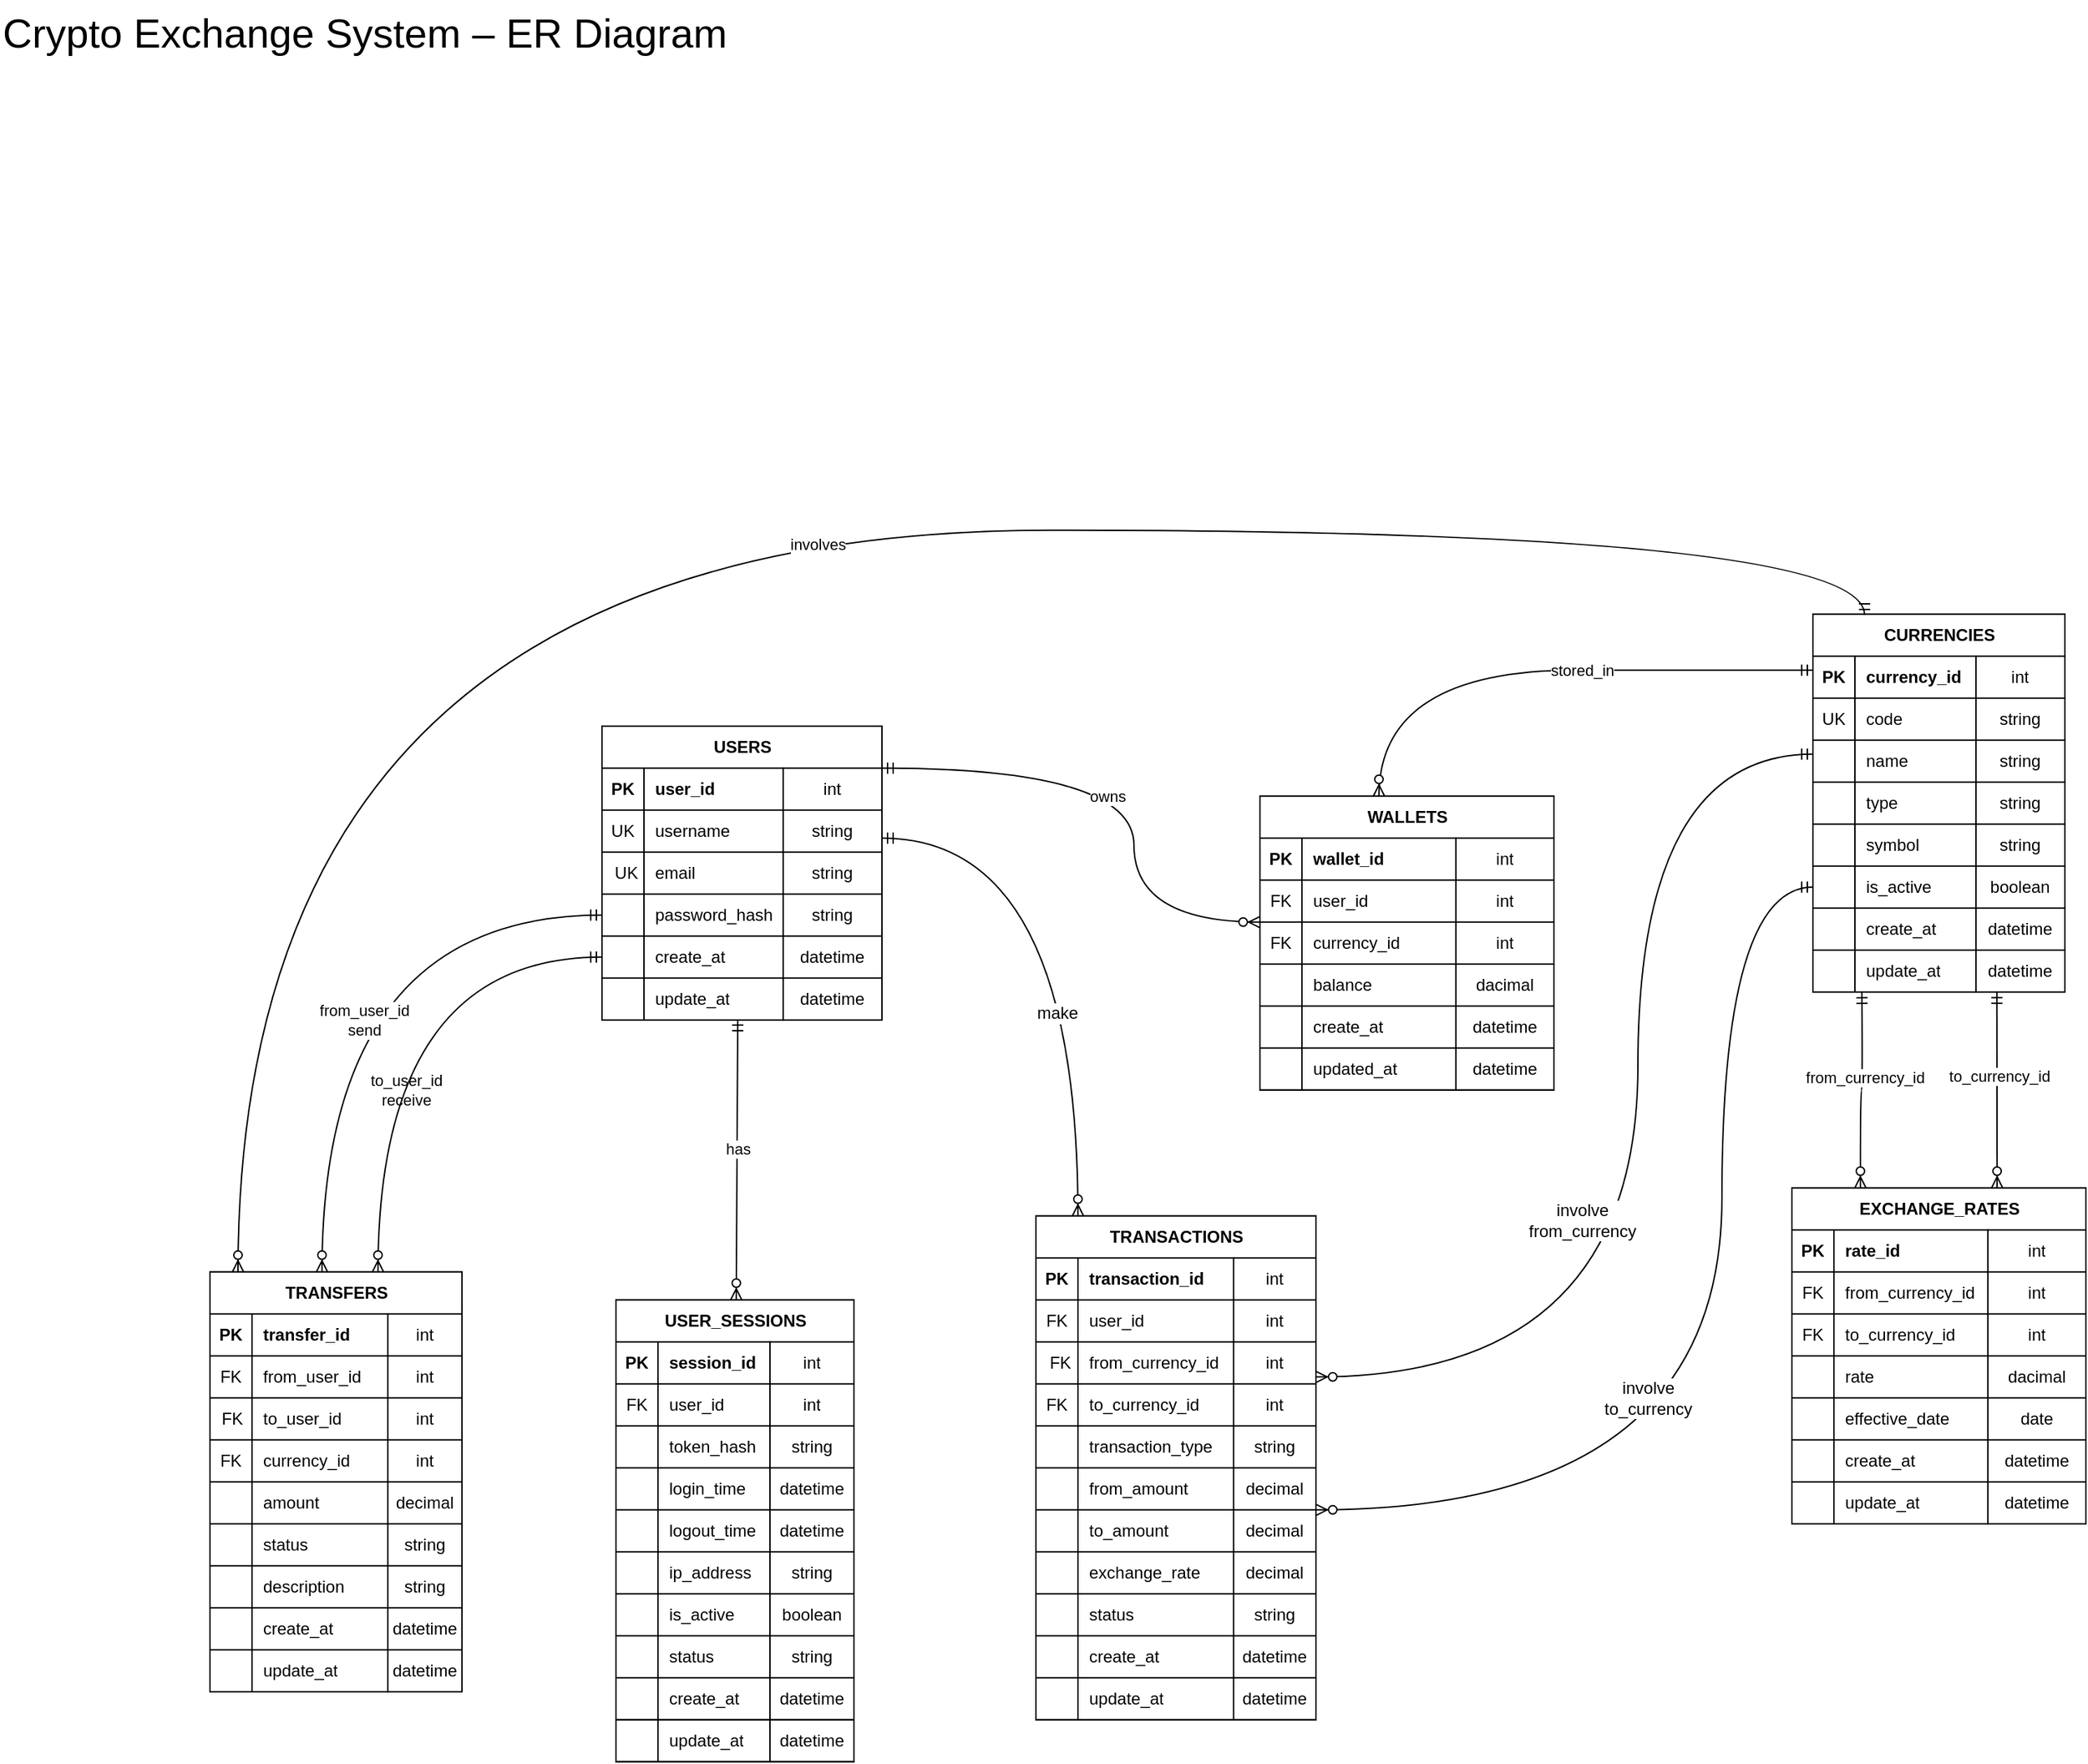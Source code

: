<mxfile version="27.1.4">
  <diagram id="R2lEEEUBdFMjLlhIrx00" name="Page-1">
    <mxGraphModel dx="1664" dy="2086" grid="0" gridSize="10" guides="1" tooltips="1" connect="1" arrows="1" fold="1" page="1" pageScale="1" pageWidth="2000" pageHeight="1200" background="light-dark(#ffffff, #121212)" math="0" shadow="0" extFonts="Permanent Marker^https://fonts.googleapis.com/css?family=Permanent+Marker">
      <root>
        <mxCell id="0" />
        <mxCell id="1" parent="0" />
        <mxCell id="etqEuHp1loXPazJlGjv_-223" value="" style="group" parent="1" vertex="1" connectable="0">
          <mxGeometry x="560" y="329.91" width="200" height="210" as="geometry" />
        </mxCell>
        <mxCell id="etqEuHp1loXPazJlGjv_-149" value="USERS" style="shape=table;startSize=30;container=1;collapsible=1;childLayout=tableLayout;fixedRows=1;rowLines=0;fontStyle=1;align=center;resizeLast=1;html=1;swimlaneFillColor=none;" parent="etqEuHp1loXPazJlGjv_-223" vertex="1">
          <mxGeometry width="200" height="210" as="geometry" />
        </mxCell>
        <mxCell id="etqEuHp1loXPazJlGjv_-150" value="" style="shape=tableRow;horizontal=0;startSize=0;swimlaneHead=0;swimlaneBody=0;fillColor=none;collapsible=0;dropTarget=0;points=[[0,0.5],[1,0.5]];portConstraint=eastwest;top=0;left=0;right=0;bottom=1;swimlaneFillColor=none;" parent="etqEuHp1loXPazJlGjv_-149" vertex="1">
          <mxGeometry y="30" width="200" height="30" as="geometry" />
        </mxCell>
        <mxCell id="etqEuHp1loXPazJlGjv_-151" value="PK" style="shape=partialRectangle;connectable=0;fillColor=none;top=0;left=0;bottom=0;right=0;fontStyle=1;overflow=hidden;whiteSpace=wrap;html=1;swimlaneFillColor=none;" parent="etqEuHp1loXPazJlGjv_-150" vertex="1">
          <mxGeometry width="30" height="30" as="geometry">
            <mxRectangle width="30" height="30" as="alternateBounds" />
          </mxGeometry>
        </mxCell>
        <mxCell id="etqEuHp1loXPazJlGjv_-152" value="user_id" style="shape=partialRectangle;connectable=0;fillColor=none;top=0;left=0;bottom=0;right=0;align=left;spacingLeft=6;fontStyle=1;overflow=hidden;swimlaneFillColor=none;strokeColor=default;whiteSpace=wrap;html=1;fontColor=default;" parent="etqEuHp1loXPazJlGjv_-150" vertex="1">
          <mxGeometry x="30" width="170" height="30" as="geometry">
            <mxRectangle width="170" height="30" as="alternateBounds" />
          </mxGeometry>
        </mxCell>
        <mxCell id="etqEuHp1loXPazJlGjv_-153" value="" style="shape=tableRow;horizontal=0;startSize=0;swimlaneHead=0;swimlaneBody=0;fillColor=none;collapsible=0;dropTarget=0;points=[[0,0.5],[1,0.5]];portConstraint=eastwest;top=0;left=0;right=0;bottom=1;swimlaneFillColor=none;" parent="etqEuHp1loXPazJlGjv_-149" vertex="1">
          <mxGeometry y="60" width="200" height="30" as="geometry" />
        </mxCell>
        <mxCell id="etqEuHp1loXPazJlGjv_-154" value="UK" style="shape=partialRectangle;connectable=0;fillColor=none;top=0;left=0;bottom=0;right=0;editable=1;overflow=hidden;whiteSpace=wrap;html=1;swimlaneFillColor=none;" parent="etqEuHp1loXPazJlGjv_-153" vertex="1">
          <mxGeometry width="30" height="30" as="geometry">
            <mxRectangle width="30" height="30" as="alternateBounds" />
          </mxGeometry>
        </mxCell>
        <mxCell id="etqEuHp1loXPazJlGjv_-155" value="username" style="shape=partialRectangle;connectable=0;fillColor=none;top=0;left=0;bottom=0;right=0;align=left;spacingLeft=6;overflow=hidden;whiteSpace=wrap;html=1;swimlaneFillColor=none;" parent="etqEuHp1loXPazJlGjv_-153" vertex="1">
          <mxGeometry x="30" width="170" height="30" as="geometry">
            <mxRectangle width="170" height="30" as="alternateBounds" />
          </mxGeometry>
        </mxCell>
        <mxCell id="etqEuHp1loXPazJlGjv_-169" value="" style="shape=tableRow;horizontal=0;startSize=0;swimlaneHead=0;swimlaneBody=0;fillColor=none;collapsible=0;dropTarget=0;points=[[0,0.5],[1,0.5]];portConstraint=eastwest;top=0;left=0;right=0;bottom=1;swimlaneFillColor=none;" parent="etqEuHp1loXPazJlGjv_-149" vertex="1">
          <mxGeometry y="90" width="200" height="30" as="geometry" />
        </mxCell>
        <mxCell id="etqEuHp1loXPazJlGjv_-170" value="" style="shape=partialRectangle;connectable=0;fillColor=none;top=0;left=0;bottom=0;right=0;editable=1;overflow=hidden;whiteSpace=wrap;html=1;swimlaneFillColor=none;" parent="etqEuHp1loXPazJlGjv_-169" vertex="1">
          <mxGeometry width="30" height="30" as="geometry">
            <mxRectangle width="30" height="30" as="alternateBounds" />
          </mxGeometry>
        </mxCell>
        <mxCell id="etqEuHp1loXPazJlGjv_-171" value="email" style="shape=partialRectangle;connectable=0;fillColor=none;top=0;left=0;bottom=0;right=0;align=left;spacingLeft=6;overflow=hidden;whiteSpace=wrap;html=1;swimlaneFillColor=none;" parent="etqEuHp1loXPazJlGjv_-169" vertex="1">
          <mxGeometry x="30" width="170" height="30" as="geometry">
            <mxRectangle width="170" height="30" as="alternateBounds" />
          </mxGeometry>
        </mxCell>
        <mxCell id="etqEuHp1loXPazJlGjv_-166" value="" style="shape=tableRow;horizontal=0;startSize=0;swimlaneHead=0;swimlaneBody=0;fillColor=none;collapsible=0;dropTarget=0;points=[[0,0.5],[1,0.5]];portConstraint=eastwest;top=0;left=0;right=0;bottom=1;swimlaneFillColor=none;" parent="etqEuHp1loXPazJlGjv_-149" vertex="1">
          <mxGeometry y="120" width="200" height="30" as="geometry" />
        </mxCell>
        <mxCell id="etqEuHp1loXPazJlGjv_-167" value="" style="shape=partialRectangle;connectable=0;fillColor=none;top=0;left=0;bottom=0;right=0;editable=1;overflow=hidden;whiteSpace=wrap;html=1;swimlaneFillColor=none;" parent="etqEuHp1loXPazJlGjv_-166" vertex="1">
          <mxGeometry width="30" height="30" as="geometry">
            <mxRectangle width="30" height="30" as="alternateBounds" />
          </mxGeometry>
        </mxCell>
        <mxCell id="etqEuHp1loXPazJlGjv_-168" value="password_hash" style="shape=partialRectangle;connectable=0;fillColor=none;top=0;left=0;bottom=0;right=0;align=left;spacingLeft=6;overflow=hidden;whiteSpace=wrap;html=1;swimlaneFillColor=none;" parent="etqEuHp1loXPazJlGjv_-166" vertex="1">
          <mxGeometry x="30" width="170" height="30" as="geometry">
            <mxRectangle width="170" height="30" as="alternateBounds" />
          </mxGeometry>
        </mxCell>
        <mxCell id="etqEuHp1loXPazJlGjv_-159" value="" style="shape=tableRow;horizontal=0;startSize=0;swimlaneHead=0;swimlaneBody=0;fillColor=none;collapsible=0;dropTarget=0;points=[[0,0.5],[1,0.5]];portConstraint=eastwest;top=0;left=0;right=0;bottom=1;swimlaneFillColor=none;" parent="etqEuHp1loXPazJlGjv_-149" vertex="1">
          <mxGeometry y="150" width="200" height="30" as="geometry" />
        </mxCell>
        <mxCell id="etqEuHp1loXPazJlGjv_-160" value="" style="shape=partialRectangle;connectable=0;fillColor=none;top=0;left=0;bottom=0;right=0;editable=1;overflow=hidden;whiteSpace=wrap;html=1;swimlaneFillColor=none;" parent="etqEuHp1loXPazJlGjv_-159" vertex="1">
          <mxGeometry width="30" height="30" as="geometry">
            <mxRectangle width="30" height="30" as="alternateBounds" />
          </mxGeometry>
        </mxCell>
        <mxCell id="etqEuHp1loXPazJlGjv_-161" value="create_at" style="shape=partialRectangle;connectable=0;fillColor=none;top=0;left=0;bottom=0;right=0;align=left;spacingLeft=6;overflow=hidden;whiteSpace=wrap;html=1;swimlaneFillColor=none;" parent="etqEuHp1loXPazJlGjv_-159" vertex="1">
          <mxGeometry x="30" width="170" height="30" as="geometry">
            <mxRectangle width="170" height="30" as="alternateBounds" />
          </mxGeometry>
        </mxCell>
        <mxCell id="etqEuHp1loXPazJlGjv_-156" value="" style="shape=tableRow;horizontal=0;startSize=0;swimlaneHead=0;swimlaneBody=0;fillColor=none;collapsible=0;dropTarget=0;points=[[0,0.5],[1,0.5]];portConstraint=eastwest;top=0;left=0;right=0;bottom=0;swimlaneFillColor=none;" parent="etqEuHp1loXPazJlGjv_-149" vertex="1">
          <mxGeometry y="180" width="200" height="30" as="geometry" />
        </mxCell>
        <mxCell id="etqEuHp1loXPazJlGjv_-157" value="" style="shape=partialRectangle;connectable=0;fillColor=none;top=0;left=0;bottom=0;right=0;editable=1;overflow=hidden;whiteSpace=wrap;html=1;swimlaneFillColor=none;" parent="etqEuHp1loXPazJlGjv_-156" vertex="1">
          <mxGeometry width="30" height="30" as="geometry">
            <mxRectangle width="30" height="30" as="alternateBounds" />
          </mxGeometry>
        </mxCell>
        <mxCell id="etqEuHp1loXPazJlGjv_-158" value="update_at" style="shape=partialRectangle;connectable=0;fillColor=none;top=0;left=0;bottom=0;right=0;align=left;spacingLeft=6;overflow=hidden;whiteSpace=wrap;html=1;swimlaneFillColor=none;" parent="etqEuHp1loXPazJlGjv_-156" vertex="1">
          <mxGeometry x="30" width="170" height="30" as="geometry">
            <mxRectangle width="170" height="30" as="alternateBounds" />
          </mxGeometry>
        </mxCell>
        <mxCell id="etqEuHp1loXPazJlGjv_-197" value="UK" style="shape=partialRectangle;connectable=0;fillColor=none;top=0;left=0;bottom=0;right=0;editable=1;overflow=hidden;whiteSpace=wrap;html=1;swimlaneFillColor=none;" parent="etqEuHp1loXPazJlGjv_-223" vertex="1">
          <mxGeometry y="90" width="35.294" height="30" as="geometry">
            <mxRectangle width="30" height="30" as="alternateBounds" />
          </mxGeometry>
        </mxCell>
        <mxCell id="etqEuHp1loXPazJlGjv_-198" value="string" style="shape=partialRectangle;connectable=0;fillColor=none;top=0;left=1;bottom=0;right=0;editable=1;overflow=hidden;whiteSpace=wrap;html=1;swimlaneFillColor=none;" parent="etqEuHp1loXPazJlGjv_-223" vertex="1">
          <mxGeometry x="129.412" y="60" width="70.588" height="30" as="geometry">
            <mxRectangle width="30" height="30" as="alternateBounds" />
          </mxGeometry>
        </mxCell>
        <mxCell id="etqEuHp1loXPazJlGjv_-199" value="string" style="shape=partialRectangle;connectable=0;fillColor=none;top=0;left=1;bottom=0;right=0;editable=1;overflow=hidden;whiteSpace=wrap;html=1;swimlaneFillColor=none;" parent="etqEuHp1loXPazJlGjv_-223" vertex="1">
          <mxGeometry x="129.412" y="90" width="70.588" height="30" as="geometry">
            <mxRectangle width="30" height="30" as="alternateBounds" />
          </mxGeometry>
        </mxCell>
        <mxCell id="etqEuHp1loXPazJlGjv_-200" value="string" style="shape=partialRectangle;connectable=0;fillColor=none;top=0;left=1;bottom=0;right=0;editable=1;overflow=hidden;whiteSpace=wrap;html=1;swimlaneFillColor=none;" parent="etqEuHp1loXPazJlGjv_-223" vertex="1">
          <mxGeometry x="129.412" y="120" width="70.588" height="30" as="geometry">
            <mxRectangle width="30" height="30" as="alternateBounds" />
          </mxGeometry>
        </mxCell>
        <mxCell id="etqEuHp1loXPazJlGjv_-201" value="datetime" style="shape=partialRectangle;connectable=0;fillColor=none;top=0;left=1;bottom=0;right=0;editable=1;overflow=hidden;whiteSpace=wrap;html=1;swimlaneFillColor=none;" parent="etqEuHp1loXPazJlGjv_-223" vertex="1">
          <mxGeometry x="129.412" y="150" width="70.588" height="30" as="geometry">
            <mxRectangle width="30" height="30" as="alternateBounds" />
          </mxGeometry>
        </mxCell>
        <mxCell id="etqEuHp1loXPazJlGjv_-202" value="int" style="shape=partialRectangle;connectable=0;fillColor=none;top=0;left=1;bottom=0;right=0;editable=1;overflow=hidden;whiteSpace=wrap;html=1;swimlaneFillColor=none;" parent="etqEuHp1loXPazJlGjv_-223" vertex="1">
          <mxGeometry x="129.412" y="30" width="70.588" height="30" as="geometry">
            <mxRectangle width="30" height="30" as="alternateBounds" />
          </mxGeometry>
        </mxCell>
        <mxCell id="etqEuHp1loXPazJlGjv_-203" value="datetime" style="shape=partialRectangle;connectable=0;fillColor=none;top=0;left=1;bottom=0;right=0;editable=1;overflow=hidden;whiteSpace=wrap;html=1;swimlaneFillColor=none;" parent="etqEuHp1loXPazJlGjv_-223" vertex="1">
          <mxGeometry x="129.412" y="180" width="70.588" height="30" as="geometry">
            <mxRectangle width="30" height="30" as="alternateBounds" />
          </mxGeometry>
        </mxCell>
        <mxCell id="etqEuHp1loXPazJlGjv_-259" value="" style="group" parent="1" vertex="1" connectable="0">
          <mxGeometry x="280" y="719.91" width="180" height="270" as="geometry" />
        </mxCell>
        <mxCell id="etqEuHp1loXPazJlGjv_-224" value="" style="group;strokeColor=default;" parent="etqEuHp1loXPazJlGjv_-259" vertex="1" connectable="0">
          <mxGeometry width="180" height="270" as="geometry" />
        </mxCell>
        <mxCell id="etqEuHp1loXPazJlGjv_-225" value="TRANSFERS" style="shape=table;startSize=30;container=1;collapsible=1;childLayout=tableLayout;fixedRows=1;rowLines=0;fontStyle=1;align=center;resizeLast=1;html=1;swimlaneFillColor=none;" parent="etqEuHp1loXPazJlGjv_-224" vertex="1">
          <mxGeometry width="180" height="300" as="geometry" />
        </mxCell>
        <mxCell id="etqEuHp1loXPazJlGjv_-226" value="" style="shape=tableRow;horizontal=0;startSize=0;swimlaneHead=0;swimlaneBody=0;fillColor=none;collapsible=0;dropTarget=0;points=[[0,0.5],[1,0.5]];portConstraint=eastwest;top=0;left=0;right=0;bottom=1;swimlaneFillColor=none;" parent="etqEuHp1loXPazJlGjv_-225" vertex="1">
          <mxGeometry y="30" width="180" height="30" as="geometry" />
        </mxCell>
        <mxCell id="etqEuHp1loXPazJlGjv_-227" value="PK" style="shape=partialRectangle;connectable=0;fillColor=none;top=0;left=0;bottom=0;right=0;fontStyle=1;overflow=hidden;whiteSpace=wrap;html=1;swimlaneFillColor=none;" parent="etqEuHp1loXPazJlGjv_-226" vertex="1">
          <mxGeometry width="30" height="30" as="geometry">
            <mxRectangle width="30" height="30" as="alternateBounds" />
          </mxGeometry>
        </mxCell>
        <mxCell id="etqEuHp1loXPazJlGjv_-228" value="transfer_id" style="shape=partialRectangle;connectable=0;fillColor=none;top=0;left=0;bottom=0;right=0;align=left;spacingLeft=6;fontStyle=1;overflow=hidden;swimlaneFillColor=none;strokeColor=default;whiteSpace=wrap;html=1;fontColor=default;" parent="etqEuHp1loXPazJlGjv_-226" vertex="1">
          <mxGeometry x="30" width="150" height="30" as="geometry">
            <mxRectangle width="150" height="30" as="alternateBounds" />
          </mxGeometry>
        </mxCell>
        <mxCell id="etqEuHp1loXPazJlGjv_-229" value="" style="shape=tableRow;horizontal=0;startSize=0;swimlaneHead=0;swimlaneBody=0;fillColor=none;collapsible=0;dropTarget=0;points=[[0,0.5],[1,0.5]];portConstraint=eastwest;top=0;left=0;right=0;bottom=1;swimlaneFillColor=none;" parent="etqEuHp1loXPazJlGjv_-225" vertex="1">
          <mxGeometry y="60" width="180" height="30" as="geometry" />
        </mxCell>
        <mxCell id="etqEuHp1loXPazJlGjv_-230" value="FK" style="shape=partialRectangle;connectable=0;fillColor=none;top=0;left=0;bottom=0;right=0;editable=1;overflow=hidden;whiteSpace=wrap;html=1;swimlaneFillColor=none;" parent="etqEuHp1loXPazJlGjv_-229" vertex="1">
          <mxGeometry width="30" height="30" as="geometry">
            <mxRectangle width="30" height="30" as="alternateBounds" />
          </mxGeometry>
        </mxCell>
        <mxCell id="etqEuHp1loXPazJlGjv_-231" value="from_user_id" style="shape=partialRectangle;connectable=0;fillColor=none;top=0;left=0;bottom=0;right=0;align=left;spacingLeft=6;overflow=hidden;whiteSpace=wrap;html=1;swimlaneFillColor=none;" parent="etqEuHp1loXPazJlGjv_-229" vertex="1">
          <mxGeometry x="30" width="150" height="30" as="geometry">
            <mxRectangle width="150" height="30" as="alternateBounds" />
          </mxGeometry>
        </mxCell>
        <mxCell id="etqEuHp1loXPazJlGjv_-232" value="" style="shape=tableRow;horizontal=0;startSize=0;swimlaneHead=0;swimlaneBody=0;fillColor=none;collapsible=0;dropTarget=0;points=[[0,0.5],[1,0.5]];portConstraint=eastwest;top=0;left=0;right=0;bottom=1;swimlaneFillColor=none;" parent="etqEuHp1loXPazJlGjv_-225" vertex="1">
          <mxGeometry y="90" width="180" height="30" as="geometry" />
        </mxCell>
        <mxCell id="etqEuHp1loXPazJlGjv_-233" value="" style="shape=partialRectangle;connectable=0;fillColor=none;top=0;left=0;bottom=0;right=0;editable=1;overflow=hidden;whiteSpace=wrap;html=1;swimlaneFillColor=none;" parent="etqEuHp1loXPazJlGjv_-232" vertex="1">
          <mxGeometry width="30" height="30" as="geometry">
            <mxRectangle width="30" height="30" as="alternateBounds" />
          </mxGeometry>
        </mxCell>
        <mxCell id="etqEuHp1loXPazJlGjv_-234" value="to_user_id" style="shape=partialRectangle;connectable=0;fillColor=none;top=0;left=0;bottom=0;right=0;align=left;spacingLeft=6;overflow=hidden;whiteSpace=wrap;html=1;swimlaneFillColor=none;" parent="etqEuHp1loXPazJlGjv_-232" vertex="1">
          <mxGeometry x="30" width="150" height="30" as="geometry">
            <mxRectangle width="150" height="30" as="alternateBounds" />
          </mxGeometry>
        </mxCell>
        <mxCell id="etqEuHp1loXPazJlGjv_-235" value="" style="shape=tableRow;horizontal=0;startSize=0;swimlaneHead=0;swimlaneBody=0;fillColor=none;collapsible=0;dropTarget=0;points=[[0,0.5],[1,0.5]];portConstraint=eastwest;top=0;left=0;right=0;bottom=1;swimlaneFillColor=none;" parent="etqEuHp1loXPazJlGjv_-225" vertex="1">
          <mxGeometry y="120" width="180" height="30" as="geometry" />
        </mxCell>
        <mxCell id="etqEuHp1loXPazJlGjv_-236" value="FK" style="shape=partialRectangle;connectable=0;fillColor=none;top=0;left=0;bottom=0;right=0;editable=1;overflow=hidden;whiteSpace=wrap;html=1;swimlaneFillColor=none;" parent="etqEuHp1loXPazJlGjv_-235" vertex="1">
          <mxGeometry width="30" height="30" as="geometry">
            <mxRectangle width="30" height="30" as="alternateBounds" />
          </mxGeometry>
        </mxCell>
        <mxCell id="etqEuHp1loXPazJlGjv_-237" value="currency_id" style="shape=partialRectangle;connectable=0;fillColor=none;top=0;left=0;bottom=0;right=0;align=left;spacingLeft=6;overflow=hidden;whiteSpace=wrap;html=1;swimlaneFillColor=none;" parent="etqEuHp1loXPazJlGjv_-235" vertex="1">
          <mxGeometry x="30" width="150" height="30" as="geometry">
            <mxRectangle width="150" height="30" as="alternateBounds" />
          </mxGeometry>
        </mxCell>
        <mxCell id="etqEuHp1loXPazJlGjv_-238" value="" style="shape=tableRow;horizontal=0;startSize=0;swimlaneHead=0;swimlaneBody=0;fillColor=none;collapsible=0;dropTarget=0;points=[[0,0.5],[1,0.5]];portConstraint=eastwest;top=0;left=0;right=0;bottom=1;swimlaneFillColor=none;" parent="etqEuHp1loXPazJlGjv_-225" vertex="1">
          <mxGeometry y="150" width="180" height="30" as="geometry" />
        </mxCell>
        <mxCell id="etqEuHp1loXPazJlGjv_-239" value="" style="shape=partialRectangle;connectable=0;fillColor=none;top=0;left=0;bottom=0;right=0;editable=1;overflow=hidden;whiteSpace=wrap;html=1;swimlaneFillColor=none;" parent="etqEuHp1loXPazJlGjv_-238" vertex="1">
          <mxGeometry width="30" height="30" as="geometry">
            <mxRectangle width="30" height="30" as="alternateBounds" />
          </mxGeometry>
        </mxCell>
        <mxCell id="etqEuHp1loXPazJlGjv_-240" value="amount" style="shape=partialRectangle;connectable=0;fillColor=none;top=0;left=0;bottom=0;right=0;align=left;spacingLeft=6;overflow=hidden;whiteSpace=wrap;html=1;swimlaneFillColor=none;" parent="etqEuHp1loXPazJlGjv_-238" vertex="1">
          <mxGeometry x="30" width="150" height="30" as="geometry">
            <mxRectangle width="150" height="30" as="alternateBounds" />
          </mxGeometry>
        </mxCell>
        <mxCell id="etqEuHp1loXPazJlGjv_-241" value="" style="shape=tableRow;horizontal=0;startSize=0;swimlaneHead=0;swimlaneBody=0;fillColor=none;collapsible=0;dropTarget=0;points=[[0,0.5],[1,0.5]];portConstraint=eastwest;top=0;left=0;right=0;bottom=0;swimlaneFillColor=none;" parent="etqEuHp1loXPazJlGjv_-225" vertex="1">
          <mxGeometry y="180" width="180" height="30" as="geometry" />
        </mxCell>
        <mxCell id="etqEuHp1loXPazJlGjv_-242" value="" style="shape=partialRectangle;connectable=0;fillColor=none;top=0;left=0;bottom=1;right=0;editable=1;overflow=hidden;whiteSpace=wrap;html=1;swimlaneFillColor=none;" parent="etqEuHp1loXPazJlGjv_-241" vertex="1">
          <mxGeometry width="30" height="30" as="geometry">
            <mxRectangle width="30" height="30" as="alternateBounds" />
          </mxGeometry>
        </mxCell>
        <mxCell id="etqEuHp1loXPazJlGjv_-243" value="status" style="shape=partialRectangle;connectable=0;fillColor=none;top=0;left=0;bottom=0;right=0;align=left;spacingLeft=6;overflow=hidden;whiteSpace=wrap;html=1;swimlaneFillColor=none;" parent="etqEuHp1loXPazJlGjv_-241" vertex="1">
          <mxGeometry x="30" width="150" height="30" as="geometry">
            <mxRectangle width="150" height="30" as="alternateBounds" />
          </mxGeometry>
        </mxCell>
        <mxCell id="etqEuHp1loXPazJlGjv_-251" value="" style="shape=tableRow;horizontal=0;startSize=0;swimlaneHead=0;swimlaneBody=0;fillColor=none;collapsible=0;dropTarget=0;points=[[0,0.5],[1,0.5]];portConstraint=eastwest;top=0;left=0;right=0;bottom=0;swimlaneFillColor=none;" parent="etqEuHp1loXPazJlGjv_-225" vertex="1">
          <mxGeometry y="210" width="180" height="30" as="geometry" />
        </mxCell>
        <mxCell id="etqEuHp1loXPazJlGjv_-252" value="" style="shape=partialRectangle;connectable=0;fillColor=none;top=0;left=1;bottom=1;right=0;editable=1;overflow=hidden;whiteSpace=wrap;html=1;swimlaneFillColor=none;" parent="etqEuHp1loXPazJlGjv_-251" vertex="1">
          <mxGeometry width="30" height="30" as="geometry">
            <mxRectangle width="30" height="30" as="alternateBounds" />
          </mxGeometry>
        </mxCell>
        <mxCell id="etqEuHp1loXPazJlGjv_-253" value="description" style="shape=partialRectangle;connectable=0;fillColor=none;top=1;left=1;bottom=1;right=0;align=left;spacingLeft=6;overflow=hidden;whiteSpace=wrap;html=1;swimlaneFillColor=none;" parent="etqEuHp1loXPazJlGjv_-251" vertex="1">
          <mxGeometry x="30" width="150" height="30" as="geometry">
            <mxRectangle width="150" height="30" as="alternateBounds" />
          </mxGeometry>
        </mxCell>
        <mxCell id="etqEuHp1loXPazJlGjv_-254" value="" style="shape=tableRow;horizontal=0;startSize=0;swimlaneHead=0;swimlaneBody=0;fillColor=none;collapsible=0;dropTarget=0;points=[[0,0.5],[1,0.5]];portConstraint=eastwest;top=0;left=0;right=0;bottom=0;swimlaneFillColor=none;" parent="etqEuHp1loXPazJlGjv_-225" vertex="1">
          <mxGeometry y="240" width="180" height="30" as="geometry" />
        </mxCell>
        <mxCell id="etqEuHp1loXPazJlGjv_-255" value="" style="shape=partialRectangle;connectable=0;fillColor=none;top=0;left=0;bottom=0;right=0;editable=1;overflow=hidden;whiteSpace=wrap;html=1;swimlaneFillColor=none;" parent="etqEuHp1loXPazJlGjv_-254" vertex="1">
          <mxGeometry width="30" height="30" as="geometry">
            <mxRectangle width="30" height="30" as="alternateBounds" />
          </mxGeometry>
        </mxCell>
        <mxCell id="etqEuHp1loXPazJlGjv_-256" value="create_at" style="shape=partialRectangle;connectable=0;fillColor=none;top=0;left=0;bottom=0;right=0;align=left;spacingLeft=6;overflow=hidden;whiteSpace=wrap;html=1;swimlaneFillColor=none;" parent="etqEuHp1loXPazJlGjv_-254" vertex="1">
          <mxGeometry x="30" width="150" height="30" as="geometry">
            <mxRectangle width="150" height="30" as="alternateBounds" />
          </mxGeometry>
        </mxCell>
        <mxCell id="QP6FGKmBum78utNL4Y1V-70" value="" style="shape=tableRow;horizontal=0;startSize=0;swimlaneHead=0;swimlaneBody=0;fillColor=none;collapsible=0;dropTarget=0;points=[[0,0.5],[1,0.5]];portConstraint=eastwest;top=0;left=0;right=0;bottom=0;swimlaneFillColor=none;" vertex="1" parent="etqEuHp1loXPazJlGjv_-225">
          <mxGeometry y="270" width="180" height="30" as="geometry" />
        </mxCell>
        <mxCell id="QP6FGKmBum78utNL4Y1V-71" value="" style="shape=partialRectangle;connectable=0;fillColor=none;top=0;left=0;bottom=0;right=0;editable=1;overflow=hidden;whiteSpace=wrap;html=1;swimlaneFillColor=none;" vertex="1" parent="QP6FGKmBum78utNL4Y1V-70">
          <mxGeometry width="30" height="30" as="geometry">
            <mxRectangle width="30" height="30" as="alternateBounds" />
          </mxGeometry>
        </mxCell>
        <mxCell id="QP6FGKmBum78utNL4Y1V-72" value="update_at" style="shape=partialRectangle;connectable=0;fillColor=none;top=0;left=0;bottom=0;right=0;align=left;spacingLeft=6;overflow=hidden;whiteSpace=wrap;html=1;swimlaneFillColor=none;" vertex="1" parent="QP6FGKmBum78utNL4Y1V-70">
          <mxGeometry x="30" width="150" height="30" as="geometry">
            <mxRectangle width="150" height="30" as="alternateBounds" />
          </mxGeometry>
        </mxCell>
        <mxCell id="etqEuHp1loXPazJlGjv_-244" value="FK" style="shape=partialRectangle;connectable=0;fillColor=none;top=0;left=0;bottom=0;right=0;editable=1;overflow=hidden;whiteSpace=wrap;html=1;swimlaneFillColor=none;" parent="etqEuHp1loXPazJlGjv_-224" vertex="1">
          <mxGeometry y="90" width="31.765" height="30" as="geometry">
            <mxRectangle width="30" height="30" as="alternateBounds" />
          </mxGeometry>
        </mxCell>
        <mxCell id="etqEuHp1loXPazJlGjv_-245" value="int" style="shape=partialRectangle;connectable=0;fillColor=none;top=0;left=1;bottom=0;right=0;editable=1;overflow=hidden;whiteSpace=wrap;html=1;swimlaneFillColor=none;" parent="etqEuHp1loXPazJlGjv_-224" vertex="1">
          <mxGeometry x="127.059" y="60" width="52.941" height="30" as="geometry">
            <mxRectangle width="30" height="30" as="alternateBounds" />
          </mxGeometry>
        </mxCell>
        <mxCell id="etqEuHp1loXPazJlGjv_-246" value="int" style="shape=partialRectangle;connectable=0;fillColor=none;top=0;left=1;bottom=0;right=0;editable=1;overflow=hidden;whiteSpace=wrap;html=1;swimlaneFillColor=none;" parent="etqEuHp1loXPazJlGjv_-224" vertex="1">
          <mxGeometry x="127.059" y="90" width="52.941" height="30" as="geometry">
            <mxRectangle width="30" height="30" as="alternateBounds" />
          </mxGeometry>
        </mxCell>
        <mxCell id="etqEuHp1loXPazJlGjv_-247" value="int" style="shape=partialRectangle;connectable=0;fillColor=none;top=0;left=1;bottom=0;right=0;editable=1;overflow=hidden;whiteSpace=wrap;html=1;swimlaneFillColor=none;" parent="etqEuHp1loXPazJlGjv_-224" vertex="1">
          <mxGeometry x="127.059" y="120" width="52.941" height="30" as="geometry">
            <mxRectangle width="30" height="30" as="alternateBounds" />
          </mxGeometry>
        </mxCell>
        <mxCell id="etqEuHp1loXPazJlGjv_-248" value="decimal" style="shape=partialRectangle;connectable=0;fillColor=none;top=0;left=1;bottom=0;right=0;editable=1;overflow=hidden;whiteSpace=wrap;html=1;swimlaneFillColor=none;" parent="etqEuHp1loXPazJlGjv_-224" vertex="1">
          <mxGeometry x="127.059" y="150" width="52.941" height="30" as="geometry">
            <mxRectangle width="30" height="30" as="alternateBounds" />
          </mxGeometry>
        </mxCell>
        <mxCell id="etqEuHp1loXPazJlGjv_-249" value="int" style="shape=partialRectangle;connectable=0;fillColor=none;top=0;left=1;bottom=0;right=0;editable=1;overflow=hidden;whiteSpace=wrap;html=1;swimlaneFillColor=none;" parent="etqEuHp1loXPazJlGjv_-224" vertex="1">
          <mxGeometry x="127.059" y="30" width="52.941" height="30" as="geometry">
            <mxRectangle width="30" height="30" as="alternateBounds" />
          </mxGeometry>
        </mxCell>
        <mxCell id="etqEuHp1loXPazJlGjv_-250" value="string" style="shape=partialRectangle;connectable=0;fillColor=none;top=0;left=1;bottom=0;right=0;editable=1;overflow=hidden;whiteSpace=wrap;html=1;swimlaneFillColor=none;" parent="etqEuHp1loXPazJlGjv_-224" vertex="1">
          <mxGeometry x="127.059" y="180" width="52.941" height="30" as="geometry">
            <mxRectangle width="30" height="30" as="alternateBounds" />
          </mxGeometry>
        </mxCell>
        <mxCell id="etqEuHp1loXPazJlGjv_-258" value="datetime" style="shape=partialRectangle;connectable=0;fillColor=none;top=0;left=1;bottom=0;right=0;editable=1;overflow=hidden;whiteSpace=wrap;html=1;swimlaneFillColor=none;" parent="etqEuHp1loXPazJlGjv_-224" vertex="1">
          <mxGeometry x="127.059" y="240" width="52.941" height="30" as="geometry">
            <mxRectangle width="30" height="30" as="alternateBounds" />
          </mxGeometry>
        </mxCell>
        <mxCell id="etqEuHp1loXPazJlGjv_-257" value="string" style="shape=partialRectangle;connectable=0;fillColor=none;top=0;left=1;bottom=0;right=0;editable=1;overflow=hidden;whiteSpace=wrap;html=1;swimlaneFillColor=none;" parent="etqEuHp1loXPazJlGjv_-259" vertex="1">
          <mxGeometry x="127.059" y="210" width="52.941" height="30" as="geometry">
            <mxRectangle width="30" height="30" as="alternateBounds" />
          </mxGeometry>
        </mxCell>
        <mxCell id="etqEuHp1loXPazJlGjv_-327" value="" style="group" parent="1" vertex="1" connectable="0">
          <mxGeometry x="570" y="739.91" width="170" height="330" as="geometry" />
        </mxCell>
        <mxCell id="etqEuHp1loXPazJlGjv_-296" value="" style="group;strokeColor=default;" parent="etqEuHp1loXPazJlGjv_-327" vertex="1" connectable="0">
          <mxGeometry width="170" height="330" as="geometry" />
        </mxCell>
        <mxCell id="etqEuHp1loXPazJlGjv_-297" value="USER_SESSIONS" style="shape=table;startSize=30;container=1;collapsible=1;childLayout=tableLayout;fixedRows=1;rowLines=0;fontStyle=1;align=center;resizeLast=1;html=1;swimlaneFillColor=none;" parent="etqEuHp1loXPazJlGjv_-296" vertex="1">
          <mxGeometry width="170" height="330" as="geometry" />
        </mxCell>
        <mxCell id="etqEuHp1loXPazJlGjv_-298" value="" style="shape=tableRow;horizontal=0;startSize=0;swimlaneHead=0;swimlaneBody=0;fillColor=none;collapsible=0;dropTarget=0;points=[[0,0.5],[1,0.5]];portConstraint=eastwest;top=0;left=0;right=0;bottom=1;swimlaneFillColor=none;" parent="etqEuHp1loXPazJlGjv_-297" vertex="1">
          <mxGeometry y="30" width="170" height="30" as="geometry" />
        </mxCell>
        <mxCell id="etqEuHp1loXPazJlGjv_-299" value="PK" style="shape=partialRectangle;connectable=0;fillColor=none;top=0;left=0;bottom=0;right=0;fontStyle=1;overflow=hidden;whiteSpace=wrap;html=1;swimlaneFillColor=none;" parent="etqEuHp1loXPazJlGjv_-298" vertex="1">
          <mxGeometry width="30" height="30" as="geometry">
            <mxRectangle width="30" height="30" as="alternateBounds" />
          </mxGeometry>
        </mxCell>
        <mxCell id="etqEuHp1loXPazJlGjv_-300" value="session_id" style="shape=partialRectangle;connectable=0;fillColor=none;top=0;left=0;bottom=0;right=0;align=left;spacingLeft=6;fontStyle=1;overflow=hidden;swimlaneFillColor=none;strokeColor=default;whiteSpace=wrap;html=1;fontColor=default;" parent="etqEuHp1loXPazJlGjv_-298" vertex="1">
          <mxGeometry x="30" width="140" height="30" as="geometry">
            <mxRectangle width="140" height="30" as="alternateBounds" />
          </mxGeometry>
        </mxCell>
        <mxCell id="etqEuHp1loXPazJlGjv_-301" value="" style="shape=tableRow;horizontal=0;startSize=0;swimlaneHead=0;swimlaneBody=0;fillColor=none;collapsible=0;dropTarget=0;points=[[0,0.5],[1,0.5]];portConstraint=eastwest;top=0;left=0;right=0;bottom=1;swimlaneFillColor=none;" parent="etqEuHp1loXPazJlGjv_-297" vertex="1">
          <mxGeometry y="60" width="170" height="30" as="geometry" />
        </mxCell>
        <mxCell id="etqEuHp1loXPazJlGjv_-302" value="FK" style="shape=partialRectangle;connectable=0;fillColor=none;top=0;left=0;bottom=0;right=0;editable=1;overflow=hidden;whiteSpace=wrap;html=1;swimlaneFillColor=none;" parent="etqEuHp1loXPazJlGjv_-301" vertex="1">
          <mxGeometry width="30" height="30" as="geometry">
            <mxRectangle width="30" height="30" as="alternateBounds" />
          </mxGeometry>
        </mxCell>
        <mxCell id="etqEuHp1loXPazJlGjv_-303" value="user_id" style="shape=partialRectangle;connectable=0;fillColor=none;top=0;left=0;bottom=0;right=0;align=left;spacingLeft=6;overflow=hidden;whiteSpace=wrap;html=1;swimlaneFillColor=none;" parent="etqEuHp1loXPazJlGjv_-301" vertex="1">
          <mxGeometry x="30" width="140" height="30" as="geometry">
            <mxRectangle width="140" height="30" as="alternateBounds" />
          </mxGeometry>
        </mxCell>
        <mxCell id="etqEuHp1loXPazJlGjv_-304" value="" style="shape=tableRow;horizontal=0;startSize=0;swimlaneHead=0;swimlaneBody=0;fillColor=none;collapsible=0;dropTarget=0;points=[[0,0.5],[1,0.5]];portConstraint=eastwest;top=0;left=0;right=0;bottom=1;swimlaneFillColor=none;" parent="etqEuHp1loXPazJlGjv_-297" vertex="1">
          <mxGeometry y="90" width="170" height="30" as="geometry" />
        </mxCell>
        <mxCell id="etqEuHp1loXPazJlGjv_-305" value="" style="shape=partialRectangle;connectable=0;fillColor=none;top=0;left=0;bottom=0;right=0;editable=1;overflow=hidden;whiteSpace=wrap;html=1;swimlaneFillColor=none;" parent="etqEuHp1loXPazJlGjv_-304" vertex="1">
          <mxGeometry width="30" height="30" as="geometry">
            <mxRectangle width="30" height="30" as="alternateBounds" />
          </mxGeometry>
        </mxCell>
        <mxCell id="etqEuHp1loXPazJlGjv_-306" value="token_hash" style="shape=partialRectangle;connectable=0;fillColor=none;top=0;left=0;bottom=0;right=0;align=left;spacingLeft=6;overflow=hidden;whiteSpace=wrap;html=1;swimlaneFillColor=none;" parent="etqEuHp1loXPazJlGjv_-304" vertex="1">
          <mxGeometry x="30" width="140" height="30" as="geometry">
            <mxRectangle width="140" height="30" as="alternateBounds" />
          </mxGeometry>
        </mxCell>
        <mxCell id="etqEuHp1loXPazJlGjv_-307" value="" style="shape=tableRow;horizontal=0;startSize=0;swimlaneHead=0;swimlaneBody=0;fillColor=none;collapsible=0;dropTarget=0;points=[[0,0.5],[1,0.5]];portConstraint=eastwest;top=0;left=0;right=0;bottom=1;swimlaneFillColor=none;" parent="etqEuHp1loXPazJlGjv_-297" vertex="1">
          <mxGeometry y="120" width="170" height="30" as="geometry" />
        </mxCell>
        <mxCell id="etqEuHp1loXPazJlGjv_-308" value="" style="shape=partialRectangle;connectable=0;fillColor=none;top=0;left=0;bottom=0;right=0;editable=1;overflow=hidden;whiteSpace=wrap;html=1;swimlaneFillColor=none;" parent="etqEuHp1loXPazJlGjv_-307" vertex="1">
          <mxGeometry width="30" height="30" as="geometry">
            <mxRectangle width="30" height="30" as="alternateBounds" />
          </mxGeometry>
        </mxCell>
        <mxCell id="etqEuHp1loXPazJlGjv_-309" value="login_time" style="shape=partialRectangle;connectable=0;fillColor=none;top=0;left=0;bottom=0;right=0;align=left;spacingLeft=6;overflow=hidden;whiteSpace=wrap;html=1;swimlaneFillColor=none;" parent="etqEuHp1loXPazJlGjv_-307" vertex="1">
          <mxGeometry x="30" width="140" height="30" as="geometry">
            <mxRectangle width="140" height="30" as="alternateBounds" />
          </mxGeometry>
        </mxCell>
        <mxCell id="etqEuHp1loXPazJlGjv_-310" value="" style="shape=tableRow;horizontal=0;startSize=0;swimlaneHead=0;swimlaneBody=0;fillColor=none;collapsible=0;dropTarget=0;points=[[0,0.5],[1,0.5]];portConstraint=eastwest;top=0;left=0;right=0;bottom=1;swimlaneFillColor=none;" parent="etqEuHp1loXPazJlGjv_-297" vertex="1">
          <mxGeometry y="150" width="170" height="30" as="geometry" />
        </mxCell>
        <mxCell id="etqEuHp1loXPazJlGjv_-311" value="" style="shape=partialRectangle;connectable=0;fillColor=none;top=0;left=0;bottom=0;right=0;editable=1;overflow=hidden;whiteSpace=wrap;html=1;swimlaneFillColor=none;" parent="etqEuHp1loXPazJlGjv_-310" vertex="1">
          <mxGeometry width="30" height="30" as="geometry">
            <mxRectangle width="30" height="30" as="alternateBounds" />
          </mxGeometry>
        </mxCell>
        <mxCell id="etqEuHp1loXPazJlGjv_-312" value="logout_time" style="shape=partialRectangle;connectable=0;fillColor=none;top=0;left=0;bottom=0;right=0;align=left;spacingLeft=6;overflow=hidden;whiteSpace=wrap;html=1;swimlaneFillColor=none;" parent="etqEuHp1loXPazJlGjv_-310" vertex="1">
          <mxGeometry x="30" width="140" height="30" as="geometry">
            <mxRectangle width="140" height="30" as="alternateBounds" />
          </mxGeometry>
        </mxCell>
        <mxCell id="etqEuHp1loXPazJlGjv_-313" value="" style="shape=tableRow;horizontal=0;startSize=0;swimlaneHead=0;swimlaneBody=0;fillColor=none;collapsible=0;dropTarget=0;points=[[0,0.5],[1,0.5]];portConstraint=eastwest;top=0;left=0;right=0;bottom=0;swimlaneFillColor=none;" parent="etqEuHp1loXPazJlGjv_-297" vertex="1">
          <mxGeometry y="180" width="170" height="30" as="geometry" />
        </mxCell>
        <mxCell id="etqEuHp1loXPazJlGjv_-314" value="" style="shape=partialRectangle;connectable=0;fillColor=none;top=0;left=0;bottom=1;right=0;editable=1;overflow=hidden;whiteSpace=wrap;html=1;swimlaneFillColor=none;" parent="etqEuHp1loXPazJlGjv_-313" vertex="1">
          <mxGeometry width="30" height="30" as="geometry">
            <mxRectangle width="30" height="30" as="alternateBounds" />
          </mxGeometry>
        </mxCell>
        <mxCell id="etqEuHp1loXPazJlGjv_-315" value="ip_address" style="shape=partialRectangle;connectable=0;fillColor=none;top=0;left=0;bottom=1;right=0;align=left;spacingLeft=6;overflow=hidden;whiteSpace=wrap;html=1;swimlaneFillColor=none;" parent="etqEuHp1loXPazJlGjv_-313" vertex="1">
          <mxGeometry x="30" width="140" height="30" as="geometry">
            <mxRectangle width="140" height="30" as="alternateBounds" />
          </mxGeometry>
        </mxCell>
        <mxCell id="etqEuHp1loXPazJlGjv_-323" value="" style="shape=tableRow;horizontal=0;startSize=0;swimlaneHead=0;swimlaneBody=0;fillColor=none;collapsible=0;dropTarget=0;points=[[0,0.5],[1,0.5]];portConstraint=eastwest;top=0;left=0;right=0;bottom=0;swimlaneFillColor=none;" parent="etqEuHp1loXPazJlGjv_-297" vertex="1">
          <mxGeometry y="210" width="170" height="30" as="geometry" />
        </mxCell>
        <mxCell id="etqEuHp1loXPazJlGjv_-324" value="" style="shape=partialRectangle;connectable=0;fillColor=none;top=0;left=0;bottom=0;right=0;editable=1;overflow=hidden;whiteSpace=wrap;html=1;swimlaneFillColor=none;" parent="etqEuHp1loXPazJlGjv_-323" vertex="1">
          <mxGeometry width="30" height="30" as="geometry">
            <mxRectangle width="30" height="30" as="alternateBounds" />
          </mxGeometry>
        </mxCell>
        <mxCell id="etqEuHp1loXPazJlGjv_-325" value="is_active" style="shape=partialRectangle;connectable=0;fillColor=none;top=0;left=0;bottom=0;right=0;align=left;spacingLeft=6;overflow=hidden;whiteSpace=wrap;html=1;swimlaneFillColor=none;" parent="etqEuHp1loXPazJlGjv_-323" vertex="1">
          <mxGeometry x="30" width="140" height="30" as="geometry">
            <mxRectangle width="140" height="30" as="alternateBounds" />
          </mxGeometry>
        </mxCell>
        <mxCell id="QP6FGKmBum78utNL4Y1V-7" value="" style="shape=tableRow;horizontal=0;startSize=0;swimlaneHead=0;swimlaneBody=0;fillColor=none;collapsible=0;dropTarget=0;points=[[0,0.5],[1,0.5]];portConstraint=eastwest;top=0;left=0;right=0;bottom=1;swimlaneFillColor=none;" vertex="1" parent="etqEuHp1loXPazJlGjv_-297">
          <mxGeometry y="240" width="170" height="30" as="geometry" />
        </mxCell>
        <mxCell id="QP6FGKmBum78utNL4Y1V-8" value="" style="shape=partialRectangle;connectable=0;fillColor=none;top=1;left=0;bottom=0;right=0;editable=1;overflow=hidden;whiteSpace=wrap;html=1;swimlaneFillColor=none;" vertex="1" parent="QP6FGKmBum78utNL4Y1V-7">
          <mxGeometry width="30" height="30" as="geometry">
            <mxRectangle width="30" height="30" as="alternateBounds" />
          </mxGeometry>
        </mxCell>
        <mxCell id="QP6FGKmBum78utNL4Y1V-9" value="status" style="shape=partialRectangle;connectable=0;fillColor=none;top=1;left=0;bottom=0;right=0;align=left;spacingLeft=6;overflow=hidden;whiteSpace=wrap;html=1;swimlaneFillColor=none;" vertex="1" parent="QP6FGKmBum78utNL4Y1V-7">
          <mxGeometry x="30" width="140" height="30" as="geometry">
            <mxRectangle width="140" height="30" as="alternateBounds" />
          </mxGeometry>
        </mxCell>
        <mxCell id="QP6FGKmBum78utNL4Y1V-10" value="" style="shape=tableRow;horizontal=0;startSize=0;swimlaneHead=0;swimlaneBody=0;fillColor=none;collapsible=0;dropTarget=0;points=[[0,0.5],[1,0.5]];portConstraint=eastwest;top=0;left=0;right=0;bottom=1;swimlaneFillColor=none;" vertex="1" parent="etqEuHp1loXPazJlGjv_-297">
          <mxGeometry y="270" width="170" height="30" as="geometry" />
        </mxCell>
        <mxCell id="QP6FGKmBum78utNL4Y1V-11" value="" style="shape=partialRectangle;connectable=0;fillColor=none;top=0;left=0;bottom=0;right=0;editable=1;overflow=hidden;whiteSpace=wrap;html=1;swimlaneFillColor=none;" vertex="1" parent="QP6FGKmBum78utNL4Y1V-10">
          <mxGeometry width="30" height="30" as="geometry">
            <mxRectangle width="30" height="30" as="alternateBounds" />
          </mxGeometry>
        </mxCell>
        <mxCell id="QP6FGKmBum78utNL4Y1V-12" value="create_at" style="shape=partialRectangle;connectable=0;fillColor=none;top=0;left=0;bottom=0;right=0;align=left;spacingLeft=6;overflow=hidden;whiteSpace=wrap;html=1;swimlaneFillColor=none;" vertex="1" parent="QP6FGKmBum78utNL4Y1V-10">
          <mxGeometry x="30" width="140" height="30" as="geometry">
            <mxRectangle width="140" height="30" as="alternateBounds" />
          </mxGeometry>
        </mxCell>
        <mxCell id="QP6FGKmBum78utNL4Y1V-55" value="" style="shape=tableRow;horizontal=0;startSize=0;swimlaneHead=0;swimlaneBody=0;fillColor=none;collapsible=0;dropTarget=0;points=[[0,0.5],[1,0.5]];portConstraint=eastwest;top=0;left=0;right=0;bottom=1;swimlaneFillColor=none;" vertex="1" parent="etqEuHp1loXPazJlGjv_-297">
          <mxGeometry y="300" width="170" height="30" as="geometry" />
        </mxCell>
        <mxCell id="QP6FGKmBum78utNL4Y1V-56" value="" style="shape=partialRectangle;connectable=0;fillColor=none;top=1;left=0;bottom=0;right=0;editable=1;overflow=hidden;whiteSpace=wrap;html=1;swimlaneFillColor=none;" vertex="1" parent="QP6FGKmBum78utNL4Y1V-55">
          <mxGeometry width="30" height="30" as="geometry">
            <mxRectangle width="30" height="30" as="alternateBounds" />
          </mxGeometry>
        </mxCell>
        <mxCell id="QP6FGKmBum78utNL4Y1V-57" value="update_at" style="shape=partialRectangle;connectable=0;fillColor=none;top=1;left=0;bottom=0;right=0;align=left;spacingLeft=6;overflow=hidden;whiteSpace=wrap;html=1;swimlaneFillColor=none;" vertex="1" parent="QP6FGKmBum78utNL4Y1V-55">
          <mxGeometry x="30" width="140" height="30" as="geometry">
            <mxRectangle width="140" height="30" as="alternateBounds" />
          </mxGeometry>
        </mxCell>
        <mxCell id="etqEuHp1loXPazJlGjv_-316" value="" style="shape=partialRectangle;connectable=0;fillColor=none;top=0;left=0;bottom=0;right=0;editable=1;overflow=hidden;whiteSpace=wrap;html=1;swimlaneFillColor=none;" parent="etqEuHp1loXPazJlGjv_-296" vertex="1">
          <mxGeometry y="90" width="30" height="30" as="geometry">
            <mxRectangle width="30" height="30" as="alternateBounds" />
          </mxGeometry>
        </mxCell>
        <mxCell id="etqEuHp1loXPazJlGjv_-317" value="int" style="shape=partialRectangle;connectable=0;fillColor=none;top=0;left=1;bottom=0;right=0;editable=1;overflow=hidden;whiteSpace=wrap;html=1;swimlaneFillColor=none;" parent="etqEuHp1loXPazJlGjv_-296" vertex="1">
          <mxGeometry x="110" y="60" width="60" height="30" as="geometry">
            <mxRectangle width="30" height="30" as="alternateBounds" />
          </mxGeometry>
        </mxCell>
        <mxCell id="etqEuHp1loXPazJlGjv_-318" value="string" style="shape=partialRectangle;connectable=0;fillColor=none;top=0;left=1;bottom=0;right=0;editable=1;overflow=hidden;whiteSpace=wrap;html=1;swimlaneFillColor=none;" parent="etqEuHp1loXPazJlGjv_-296" vertex="1">
          <mxGeometry x="110" y="90" width="60" height="30" as="geometry">
            <mxRectangle width="30" height="30" as="alternateBounds" />
          </mxGeometry>
        </mxCell>
        <mxCell id="etqEuHp1loXPazJlGjv_-319" value="datetime" style="shape=partialRectangle;connectable=0;fillColor=none;top=0;left=1;bottom=0;right=0;editable=1;overflow=hidden;whiteSpace=wrap;html=1;swimlaneFillColor=none;" parent="etqEuHp1loXPazJlGjv_-296" vertex="1">
          <mxGeometry x="110" y="120" width="60" height="30" as="geometry">
            <mxRectangle width="30" height="30" as="alternateBounds" />
          </mxGeometry>
        </mxCell>
        <mxCell id="etqEuHp1loXPazJlGjv_-320" value="datetime" style="shape=partialRectangle;connectable=0;fillColor=none;top=0;left=1;bottom=0;right=0;editable=1;overflow=hidden;whiteSpace=wrap;html=1;swimlaneFillColor=none;" parent="etqEuHp1loXPazJlGjv_-296" vertex="1">
          <mxGeometry x="110" y="150" width="60" height="30" as="geometry">
            <mxRectangle width="30" height="30" as="alternateBounds" />
          </mxGeometry>
        </mxCell>
        <mxCell id="etqEuHp1loXPazJlGjv_-321" value="int" style="shape=partialRectangle;connectable=0;fillColor=none;top=0;left=1;bottom=0;right=0;editable=1;overflow=hidden;whiteSpace=wrap;html=1;swimlaneFillColor=none;" parent="etqEuHp1loXPazJlGjv_-296" vertex="1">
          <mxGeometry x="110" y="30" width="60" height="30" as="geometry">
            <mxRectangle width="30" height="30" as="alternateBounds" />
          </mxGeometry>
        </mxCell>
        <mxCell id="etqEuHp1loXPazJlGjv_-322" value="string" style="shape=partialRectangle;connectable=0;fillColor=none;top=0;left=1;bottom=0;right=0;editable=1;overflow=hidden;whiteSpace=wrap;html=1;swimlaneFillColor=none;" parent="etqEuHp1loXPazJlGjv_-296" vertex="1">
          <mxGeometry x="110" y="180" width="60" height="30" as="geometry">
            <mxRectangle width="30" height="30" as="alternateBounds" />
          </mxGeometry>
        </mxCell>
        <mxCell id="QP6FGKmBum78utNL4Y1V-13" value="string" style="shape=partialRectangle;connectable=0;fillColor=none;top=0;left=1;bottom=0;right=0;editable=1;overflow=hidden;whiteSpace=wrap;html=1;swimlaneFillColor=none;" vertex="1" parent="etqEuHp1loXPazJlGjv_-296">
          <mxGeometry x="110" y="240" width="60" height="30" as="geometry">
            <mxRectangle width="30" height="30" as="alternateBounds" />
          </mxGeometry>
        </mxCell>
        <mxCell id="QP6FGKmBum78utNL4Y1V-58" value="datetime" style="shape=partialRectangle;connectable=0;fillColor=none;top=0;left=1;bottom=0;right=0;editable=1;overflow=hidden;whiteSpace=wrap;html=1;swimlaneFillColor=none;" vertex="1" parent="etqEuHp1loXPazJlGjv_-296">
          <mxGeometry x="110" y="300" width="60" height="30" as="geometry">
            <mxRectangle width="30" height="30" as="alternateBounds" />
          </mxGeometry>
        </mxCell>
        <mxCell id="etqEuHp1loXPazJlGjv_-326" value="boolean" style="shape=partialRectangle;connectable=0;fillColor=none;top=0;left=1;bottom=0;right=0;editable=1;overflow=hidden;whiteSpace=wrap;html=1;swimlaneFillColor=none;" parent="etqEuHp1loXPazJlGjv_-327" vertex="1">
          <mxGeometry x="110" y="210" width="60" height="30" as="geometry">
            <mxRectangle width="30" height="30" as="alternateBounds" />
          </mxGeometry>
        </mxCell>
        <mxCell id="etqEuHp1loXPazJlGjv_-434" value="" style="group" parent="1" vertex="1" connectable="0">
          <mxGeometry x="870" y="679.91" width="200" height="360" as="geometry" />
        </mxCell>
        <mxCell id="etqEuHp1loXPazJlGjv_-389" value="" style="group" parent="etqEuHp1loXPazJlGjv_-434" vertex="1" connectable="0">
          <mxGeometry width="200" height="360" as="geometry" />
        </mxCell>
        <mxCell id="etqEuHp1loXPazJlGjv_-390" value="" style="group;strokeColor=default;" parent="etqEuHp1loXPazJlGjv_-389" vertex="1" connectable="0">
          <mxGeometry width="200" height="360" as="geometry" />
        </mxCell>
        <mxCell id="etqEuHp1loXPazJlGjv_-391" value="TRANSACTIONS" style="shape=table;startSize=30;container=1;collapsible=1;childLayout=tableLayout;fixedRows=1;rowLines=0;fontStyle=1;align=center;resizeLast=1;html=1;swimlaneFillColor=none;" parent="etqEuHp1loXPazJlGjv_-390" vertex="1">
          <mxGeometry width="199.998" height="360" as="geometry" />
        </mxCell>
        <mxCell id="etqEuHp1loXPazJlGjv_-392" value="" style="shape=tableRow;horizontal=0;startSize=0;swimlaneHead=0;swimlaneBody=0;fillColor=none;collapsible=0;dropTarget=0;points=[[0,0.5],[1,0.5]];portConstraint=eastwest;top=0;left=0;right=0;bottom=1;swimlaneFillColor=none;" parent="etqEuHp1loXPazJlGjv_-391" vertex="1">
          <mxGeometry y="30" width="199.998" height="30" as="geometry" />
        </mxCell>
        <mxCell id="etqEuHp1loXPazJlGjv_-393" value="PK" style="shape=partialRectangle;connectable=0;fillColor=none;top=0;left=0;bottom=0;right=0;fontStyle=1;overflow=hidden;whiteSpace=wrap;html=1;swimlaneFillColor=none;" parent="etqEuHp1loXPazJlGjv_-392" vertex="1">
          <mxGeometry width="30" height="30" as="geometry">
            <mxRectangle width="30" height="30" as="alternateBounds" />
          </mxGeometry>
        </mxCell>
        <mxCell id="etqEuHp1loXPazJlGjv_-394" value="transaction_id" style="shape=partialRectangle;connectable=0;fillColor=none;top=0;left=0;bottom=0;right=0;align=left;spacingLeft=6;fontStyle=1;overflow=hidden;swimlaneFillColor=none;strokeColor=default;whiteSpace=wrap;html=1;fontColor=default;" parent="etqEuHp1loXPazJlGjv_-392" vertex="1">
          <mxGeometry x="30" width="169.998" height="30" as="geometry">
            <mxRectangle width="169.998" height="30" as="alternateBounds" />
          </mxGeometry>
        </mxCell>
        <mxCell id="etqEuHp1loXPazJlGjv_-395" value="" style="shape=tableRow;horizontal=0;startSize=0;swimlaneHead=0;swimlaneBody=0;fillColor=none;collapsible=0;dropTarget=0;points=[[0,0.5],[1,0.5]];portConstraint=eastwest;top=0;left=0;right=0;bottom=1;swimlaneFillColor=none;" parent="etqEuHp1loXPazJlGjv_-391" vertex="1">
          <mxGeometry y="60" width="199.998" height="30" as="geometry" />
        </mxCell>
        <mxCell id="etqEuHp1loXPazJlGjv_-396" value="FK" style="shape=partialRectangle;connectable=0;fillColor=none;top=0;left=0;bottom=0;right=0;editable=1;overflow=hidden;whiteSpace=wrap;html=1;swimlaneFillColor=none;" parent="etqEuHp1loXPazJlGjv_-395" vertex="1">
          <mxGeometry width="30" height="30" as="geometry">
            <mxRectangle width="30" height="30" as="alternateBounds" />
          </mxGeometry>
        </mxCell>
        <mxCell id="etqEuHp1loXPazJlGjv_-397" value="user_id" style="shape=partialRectangle;connectable=0;fillColor=none;top=0;left=0;bottom=0;right=0;align=left;spacingLeft=6;overflow=hidden;whiteSpace=wrap;html=1;swimlaneFillColor=none;" parent="etqEuHp1loXPazJlGjv_-395" vertex="1">
          <mxGeometry x="30" width="169.998" height="30" as="geometry">
            <mxRectangle width="169.998" height="30" as="alternateBounds" />
          </mxGeometry>
        </mxCell>
        <mxCell id="etqEuHp1loXPazJlGjv_-398" value="" style="shape=tableRow;horizontal=0;startSize=0;swimlaneHead=0;swimlaneBody=0;fillColor=none;collapsible=0;dropTarget=0;points=[[0,0.5],[1,0.5]];portConstraint=eastwest;top=0;left=0;right=0;bottom=1;swimlaneFillColor=none;" parent="etqEuHp1loXPazJlGjv_-391" vertex="1">
          <mxGeometry y="90" width="199.998" height="30" as="geometry" />
        </mxCell>
        <mxCell id="etqEuHp1loXPazJlGjv_-399" value="" style="shape=partialRectangle;connectable=0;fillColor=none;top=0;left=0;bottom=0;right=0;editable=1;overflow=hidden;whiteSpace=wrap;html=1;swimlaneFillColor=none;" parent="etqEuHp1loXPazJlGjv_-398" vertex="1">
          <mxGeometry width="30" height="30" as="geometry">
            <mxRectangle width="30" height="30" as="alternateBounds" />
          </mxGeometry>
        </mxCell>
        <mxCell id="etqEuHp1loXPazJlGjv_-400" value="from_currency_id" style="shape=partialRectangle;connectable=0;fillColor=none;top=0;left=0;bottom=0;right=0;align=left;spacingLeft=6;overflow=hidden;whiteSpace=wrap;html=1;swimlaneFillColor=none;" parent="etqEuHp1loXPazJlGjv_-398" vertex="1">
          <mxGeometry x="30" width="169.998" height="30" as="geometry">
            <mxRectangle width="169.998" height="30" as="alternateBounds" />
          </mxGeometry>
        </mxCell>
        <mxCell id="etqEuHp1loXPazJlGjv_-401" value="" style="shape=tableRow;horizontal=0;startSize=0;swimlaneHead=0;swimlaneBody=0;fillColor=none;collapsible=0;dropTarget=0;points=[[0,0.5],[1,0.5]];portConstraint=eastwest;top=0;left=0;right=0;bottom=1;swimlaneFillColor=none;" parent="etqEuHp1loXPazJlGjv_-391" vertex="1">
          <mxGeometry y="120" width="199.998" height="30" as="geometry" />
        </mxCell>
        <mxCell id="etqEuHp1loXPazJlGjv_-402" value="FK" style="shape=partialRectangle;connectable=0;fillColor=none;top=0;left=0;bottom=0;right=0;editable=1;overflow=hidden;whiteSpace=wrap;html=1;swimlaneFillColor=none;" parent="etqEuHp1loXPazJlGjv_-401" vertex="1">
          <mxGeometry width="30" height="30" as="geometry">
            <mxRectangle width="30" height="30" as="alternateBounds" />
          </mxGeometry>
        </mxCell>
        <mxCell id="etqEuHp1loXPazJlGjv_-403" value="to_currency_id" style="shape=partialRectangle;connectable=0;fillColor=none;top=0;left=0;bottom=0;right=0;align=left;spacingLeft=6;overflow=hidden;whiteSpace=wrap;html=1;swimlaneFillColor=none;" parent="etqEuHp1loXPazJlGjv_-401" vertex="1">
          <mxGeometry x="30" width="169.998" height="30" as="geometry">
            <mxRectangle width="169.998" height="30" as="alternateBounds" />
          </mxGeometry>
        </mxCell>
        <mxCell id="etqEuHp1loXPazJlGjv_-404" value="" style="shape=tableRow;horizontal=0;startSize=0;swimlaneHead=0;swimlaneBody=0;fillColor=none;collapsible=0;dropTarget=0;points=[[0,0.5],[1,0.5]];portConstraint=eastwest;top=0;left=0;right=0;bottom=1;swimlaneFillColor=none;" parent="etqEuHp1loXPazJlGjv_-391" vertex="1">
          <mxGeometry y="150" width="199.998" height="30" as="geometry" />
        </mxCell>
        <mxCell id="etqEuHp1loXPazJlGjv_-405" value="" style="shape=partialRectangle;connectable=0;fillColor=none;top=0;left=0;bottom=0;right=0;editable=1;overflow=hidden;whiteSpace=wrap;html=1;swimlaneFillColor=none;" parent="etqEuHp1loXPazJlGjv_-404" vertex="1">
          <mxGeometry width="30" height="30" as="geometry">
            <mxRectangle width="30" height="30" as="alternateBounds" />
          </mxGeometry>
        </mxCell>
        <mxCell id="etqEuHp1loXPazJlGjv_-406" value="&lt;span style=&quot;color: rgb(0, 0, 0); font-family: Helvetica; font-size: 12px; font-style: normal; font-variant-ligatures: normal; font-variant-caps: normal; font-weight: 400; letter-spacing: normal; orphans: 2; text-align: left; text-indent: 0px; text-transform: none; widows: 2; word-spacing: 0px; -webkit-text-stroke-width: 0px; white-space: normal; text-decoration-thickness: initial; text-decoration-style: initial; text-decoration-color: initial; float: none; display: inline !important;&quot;&gt;transaction_type&lt;/span&gt;" style="shape=partialRectangle;connectable=0;fillColor=none;top=0;left=0;bottom=0;right=0;align=left;spacingLeft=6;overflow=hidden;whiteSpace=wrap;html=1;swimlaneFillColor=none;" parent="etqEuHp1loXPazJlGjv_-404" vertex="1">
          <mxGeometry x="30" width="169.998" height="30" as="geometry">
            <mxRectangle width="169.998" height="30" as="alternateBounds" />
          </mxGeometry>
        </mxCell>
        <mxCell id="etqEuHp1loXPazJlGjv_-407" value="" style="shape=tableRow;horizontal=0;startSize=0;swimlaneHead=0;swimlaneBody=0;fillColor=none;collapsible=0;dropTarget=0;points=[[0,0.5],[1,0.5]];portConstraint=eastwest;top=0;left=0;right=0;bottom=0;swimlaneFillColor=none;" parent="etqEuHp1loXPazJlGjv_-391" vertex="1">
          <mxGeometry y="180" width="199.998" height="30" as="geometry" />
        </mxCell>
        <mxCell id="etqEuHp1loXPazJlGjv_-408" value="" style="shape=partialRectangle;connectable=0;fillColor=none;top=0;left=0;bottom=0;right=0;editable=1;overflow=hidden;whiteSpace=wrap;html=1;swimlaneFillColor=none;" parent="etqEuHp1loXPazJlGjv_-407" vertex="1">
          <mxGeometry width="30" height="30" as="geometry">
            <mxRectangle width="30" height="30" as="alternateBounds" />
          </mxGeometry>
        </mxCell>
        <mxCell id="etqEuHp1loXPazJlGjv_-409" value="from_amount" style="shape=partialRectangle;connectable=0;fillColor=none;top=0;left=0;bottom=0;right=0;align=left;spacingLeft=6;overflow=hidden;whiteSpace=wrap;html=1;swimlaneFillColor=none;" parent="etqEuHp1loXPazJlGjv_-407" vertex="1">
          <mxGeometry x="30" width="169.998" height="30" as="geometry">
            <mxRectangle width="169.998" height="30" as="alternateBounds" />
          </mxGeometry>
        </mxCell>
        <mxCell id="etqEuHp1loXPazJlGjv_-410" value="" style="shape=tableRow;horizontal=0;startSize=0;swimlaneHead=0;swimlaneBody=0;fillColor=none;collapsible=0;dropTarget=0;points=[[0,0.5],[1,0.5]];portConstraint=eastwest;top=0;left=0;right=0;bottom=0;swimlaneFillColor=none;" parent="etqEuHp1loXPazJlGjv_-391" vertex="1">
          <mxGeometry y="210" width="199.998" height="30" as="geometry" />
        </mxCell>
        <mxCell id="etqEuHp1loXPazJlGjv_-411" value="" style="shape=partialRectangle;connectable=0;fillColor=none;top=1;left=1;bottom=1;right=0;editable=1;overflow=hidden;whiteSpace=wrap;html=1;swimlaneFillColor=none;" parent="etqEuHp1loXPazJlGjv_-410" vertex="1">
          <mxGeometry width="30" height="30" as="geometry">
            <mxRectangle width="30" height="30" as="alternateBounds" />
          </mxGeometry>
        </mxCell>
        <mxCell id="etqEuHp1loXPazJlGjv_-412" value="to_amount" style="shape=partialRectangle;connectable=0;fillColor=none;top=1;left=1;bottom=1;right=0;align=left;spacingLeft=6;overflow=hidden;whiteSpace=wrap;html=1;swimlaneFillColor=none;" parent="etqEuHp1loXPazJlGjv_-410" vertex="1">
          <mxGeometry x="30" width="169.998" height="30" as="geometry">
            <mxRectangle width="169.998" height="30" as="alternateBounds" />
          </mxGeometry>
        </mxCell>
        <mxCell id="etqEuHp1loXPazJlGjv_-413" value="" style="shape=tableRow;horizontal=0;startSize=0;swimlaneHead=0;swimlaneBody=0;fillColor=none;collapsible=0;dropTarget=0;points=[[0,0.5],[1,0.5]];portConstraint=eastwest;top=0;left=0;right=0;bottom=0;swimlaneFillColor=none;" parent="etqEuHp1loXPazJlGjv_-391" vertex="1">
          <mxGeometry y="240" width="199.998" height="30" as="geometry" />
        </mxCell>
        <mxCell id="etqEuHp1loXPazJlGjv_-414" value="" style="shape=partialRectangle;connectable=0;fillColor=none;top=0;left=0;bottom=0;right=0;editable=1;overflow=hidden;whiteSpace=wrap;html=1;swimlaneFillColor=none;" parent="etqEuHp1loXPazJlGjv_-413" vertex="1">
          <mxGeometry width="30" height="30" as="geometry">
            <mxRectangle width="30" height="30" as="alternateBounds" />
          </mxGeometry>
        </mxCell>
        <mxCell id="etqEuHp1loXPazJlGjv_-415" value="exchange_rate" style="shape=partialRectangle;connectable=0;fillColor=none;top=0;left=0;bottom=1;right=0;align=left;spacingLeft=6;overflow=hidden;whiteSpace=wrap;html=1;swimlaneFillColor=none;" parent="etqEuHp1loXPazJlGjv_-413" vertex="1">
          <mxGeometry x="30" width="169.998" height="30" as="geometry">
            <mxRectangle width="169.998" height="30" as="alternateBounds" />
          </mxGeometry>
        </mxCell>
        <mxCell id="etqEuHp1loXPazJlGjv_-425" value="" style="shape=tableRow;horizontal=0;startSize=0;swimlaneHead=0;swimlaneBody=0;fillColor=none;collapsible=0;dropTarget=0;points=[[0,0.5],[1,0.5]];portConstraint=eastwest;top=0;left=0;right=0;bottom=0;swimlaneFillColor=none;" parent="etqEuHp1loXPazJlGjv_-391" vertex="1">
          <mxGeometry y="270" width="199.998" height="30" as="geometry" />
        </mxCell>
        <mxCell id="etqEuHp1loXPazJlGjv_-426" value="" style="shape=partialRectangle;connectable=0;fillColor=none;top=1;left=0;bottom=0;right=0;editable=1;overflow=hidden;whiteSpace=wrap;html=1;swimlaneFillColor=none;" parent="etqEuHp1loXPazJlGjv_-425" vertex="1">
          <mxGeometry width="30" height="30" as="geometry">
            <mxRectangle width="30" height="30" as="alternateBounds" />
          </mxGeometry>
        </mxCell>
        <mxCell id="etqEuHp1loXPazJlGjv_-427" value="status" style="shape=partialRectangle;connectable=0;fillColor=none;top=0;left=0;bottom=0;right=0;align=left;spacingLeft=6;overflow=hidden;whiteSpace=wrap;html=1;swimlaneFillColor=none;" parent="etqEuHp1loXPazJlGjv_-425" vertex="1">
          <mxGeometry x="30" width="169.998" height="30" as="geometry">
            <mxRectangle width="169.998" height="30" as="alternateBounds" />
          </mxGeometry>
        </mxCell>
        <mxCell id="etqEuHp1loXPazJlGjv_-429" value="" style="shape=tableRow;horizontal=0;startSize=0;swimlaneHead=0;swimlaneBody=0;fillColor=none;collapsible=0;dropTarget=0;points=[[0,0.5],[1,0.5]];portConstraint=eastwest;top=0;left=0;right=0;bottom=0;swimlaneFillColor=none;" parent="etqEuHp1loXPazJlGjv_-391" vertex="1">
          <mxGeometry y="300" width="199.998" height="30" as="geometry" />
        </mxCell>
        <mxCell id="etqEuHp1loXPazJlGjv_-430" value="" style="shape=partialRectangle;connectable=0;fillColor=none;top=1;left=0;bottom=0;right=0;editable=1;overflow=hidden;whiteSpace=wrap;html=1;swimlaneFillColor=none;" parent="etqEuHp1loXPazJlGjv_-429" vertex="1">
          <mxGeometry width="30" height="30" as="geometry">
            <mxRectangle width="30" height="30" as="alternateBounds" />
          </mxGeometry>
        </mxCell>
        <mxCell id="etqEuHp1loXPazJlGjv_-431" value="create_at" style="shape=partialRectangle;connectable=0;fillColor=none;top=1;left=0;bottom=0;right=0;align=left;spacingLeft=6;overflow=hidden;whiteSpace=wrap;html=1;swimlaneFillColor=none;" parent="etqEuHp1loXPazJlGjv_-429" vertex="1">
          <mxGeometry x="30" width="169.998" height="30" as="geometry">
            <mxRectangle width="169.998" height="30" as="alternateBounds" />
          </mxGeometry>
        </mxCell>
        <mxCell id="QP6FGKmBum78utNL4Y1V-61" value="" style="shape=tableRow;horizontal=0;startSize=0;swimlaneHead=0;swimlaneBody=0;fillColor=none;collapsible=0;dropTarget=0;points=[[0,0.5],[1,0.5]];portConstraint=eastwest;top=0;left=0;right=0;bottom=0;swimlaneFillColor=none;" vertex="1" parent="etqEuHp1loXPazJlGjv_-391">
          <mxGeometry y="330" width="199.998" height="30" as="geometry" />
        </mxCell>
        <mxCell id="QP6FGKmBum78utNL4Y1V-62" value="" style="shape=partialRectangle;connectable=0;fillColor=none;top=1;left=0;bottom=0;right=0;editable=1;overflow=hidden;whiteSpace=wrap;html=1;swimlaneFillColor=none;" vertex="1" parent="QP6FGKmBum78utNL4Y1V-61">
          <mxGeometry width="30" height="30" as="geometry">
            <mxRectangle width="30" height="30" as="alternateBounds" />
          </mxGeometry>
        </mxCell>
        <mxCell id="QP6FGKmBum78utNL4Y1V-63" value="update_at" style="shape=partialRectangle;connectable=0;fillColor=none;top=1;left=0;bottom=0;right=0;align=left;spacingLeft=6;overflow=hidden;whiteSpace=wrap;html=1;swimlaneFillColor=none;" vertex="1" parent="QP6FGKmBum78utNL4Y1V-61">
          <mxGeometry x="30" width="169.998" height="30" as="geometry">
            <mxRectangle width="169.998" height="30" as="alternateBounds" />
          </mxGeometry>
        </mxCell>
        <mxCell id="etqEuHp1loXPazJlGjv_-416" value="FK" style="shape=partialRectangle;connectable=0;fillColor=none;top=0;left=0;bottom=0;right=0;editable=1;overflow=hidden;whiteSpace=wrap;html=1;swimlaneFillColor=none;" parent="etqEuHp1loXPazJlGjv_-390" vertex="1">
          <mxGeometry y="90" width="35.294" height="30" as="geometry">
            <mxRectangle width="30" height="30" as="alternateBounds" />
          </mxGeometry>
        </mxCell>
        <mxCell id="etqEuHp1loXPazJlGjv_-417" value="int" style="shape=partialRectangle;connectable=0;fillColor=none;top=0;left=1;bottom=0;right=0;editable=1;overflow=hidden;whiteSpace=wrap;html=1;swimlaneFillColor=none;" parent="etqEuHp1loXPazJlGjv_-390" vertex="1">
          <mxGeometry x="141.175" y="60" width="58.823" height="30" as="geometry">
            <mxRectangle width="30" height="30" as="alternateBounds" />
          </mxGeometry>
        </mxCell>
        <mxCell id="etqEuHp1loXPazJlGjv_-418" value="int" style="shape=partialRectangle;connectable=0;fillColor=none;top=0;left=1;bottom=0;right=0;editable=1;overflow=hidden;whiteSpace=wrap;html=1;swimlaneFillColor=none;" parent="etqEuHp1loXPazJlGjv_-390" vertex="1">
          <mxGeometry x="141.175" y="90" width="58.823" height="30" as="geometry">
            <mxRectangle width="30" height="30" as="alternateBounds" />
          </mxGeometry>
        </mxCell>
        <mxCell id="etqEuHp1loXPazJlGjv_-419" value="int" style="shape=partialRectangle;connectable=0;fillColor=none;top=0;left=1;bottom=0;right=0;editable=1;overflow=hidden;whiteSpace=wrap;html=1;swimlaneFillColor=none;" parent="etqEuHp1loXPazJlGjv_-390" vertex="1">
          <mxGeometry x="141.175" y="120" width="58.823" height="30" as="geometry">
            <mxRectangle width="30" height="30" as="alternateBounds" />
          </mxGeometry>
        </mxCell>
        <mxCell id="etqEuHp1loXPazJlGjv_-420" value="string" style="shape=partialRectangle;connectable=0;fillColor=none;top=0;left=1;bottom=0;right=0;editable=1;overflow=hidden;whiteSpace=wrap;html=1;swimlaneFillColor=none;" parent="etqEuHp1loXPazJlGjv_-390" vertex="1">
          <mxGeometry x="141.175" y="150" width="58.823" height="30" as="geometry">
            <mxRectangle width="30" height="30" as="alternateBounds" />
          </mxGeometry>
        </mxCell>
        <mxCell id="etqEuHp1loXPazJlGjv_-421" value="int" style="shape=partialRectangle;connectable=0;fillColor=none;top=0;left=1;bottom=0;right=0;editable=1;overflow=hidden;whiteSpace=wrap;html=1;swimlaneFillColor=none;" parent="etqEuHp1loXPazJlGjv_-390" vertex="1">
          <mxGeometry x="141.175" y="30" width="58.823" height="30" as="geometry">
            <mxRectangle width="30" height="30" as="alternateBounds" />
          </mxGeometry>
        </mxCell>
        <mxCell id="etqEuHp1loXPazJlGjv_-422" value="decimal" style="shape=partialRectangle;connectable=0;fillColor=none;top=0;left=1;bottom=0;right=0;editable=1;overflow=hidden;whiteSpace=wrap;html=1;swimlaneFillColor=none;" parent="etqEuHp1loXPazJlGjv_-390" vertex="1">
          <mxGeometry x="141.175" y="180" width="58.823" height="30" as="geometry">
            <mxRectangle width="30" height="30" as="alternateBounds" />
          </mxGeometry>
        </mxCell>
        <mxCell id="etqEuHp1loXPazJlGjv_-423" value="decimal" style="shape=partialRectangle;connectable=0;fillColor=none;top=0;left=1;bottom=0;right=0;editable=1;overflow=hidden;whiteSpace=wrap;html=1;swimlaneFillColor=none;" parent="etqEuHp1loXPazJlGjv_-390" vertex="1">
          <mxGeometry x="141.175" y="240" width="58.823" height="30" as="geometry">
            <mxRectangle width="30" height="30" as="alternateBounds" />
          </mxGeometry>
        </mxCell>
        <mxCell id="etqEuHp1loXPazJlGjv_-432" value="datetime" style="shape=partialRectangle;connectable=0;fillColor=none;top=0;left=1;bottom=0;right=0;editable=1;overflow=hidden;whiteSpace=wrap;html=1;swimlaneFillColor=none;" parent="etqEuHp1loXPazJlGjv_-390" vertex="1">
          <mxGeometry x="141.175" y="300" width="58.823" height="30" as="geometry">
            <mxRectangle width="30" height="30" as="alternateBounds" />
          </mxGeometry>
        </mxCell>
        <mxCell id="QP6FGKmBum78utNL4Y1V-64" value="datetime" style="shape=partialRectangle;connectable=0;fillColor=none;top=0;left=1;bottom=0;right=0;editable=1;overflow=hidden;whiteSpace=wrap;html=1;swimlaneFillColor=none;" vertex="1" parent="etqEuHp1loXPazJlGjv_-390">
          <mxGeometry x="141.177" y="330" width="58.823" height="30" as="geometry">
            <mxRectangle width="30" height="30" as="alternateBounds" />
          </mxGeometry>
        </mxCell>
        <mxCell id="etqEuHp1loXPazJlGjv_-424" value="decimal" style="shape=partialRectangle;connectable=0;fillColor=none;top=0;left=1;bottom=0;right=0;editable=1;overflow=hidden;whiteSpace=wrap;html=1;swimlaneFillColor=none;" parent="etqEuHp1loXPazJlGjv_-389" vertex="1">
          <mxGeometry x="141.175" y="210" width="58.823" height="30" as="geometry">
            <mxRectangle width="30" height="30" as="alternateBounds" />
          </mxGeometry>
        </mxCell>
        <mxCell id="etqEuHp1loXPazJlGjv_-428" value="string" style="shape=partialRectangle;connectable=0;fillColor=none;top=0;left=1;bottom=0;right=0;editable=1;overflow=hidden;whiteSpace=wrap;html=1;swimlaneFillColor=none;" parent="etqEuHp1loXPazJlGjv_-434" vertex="1">
          <mxGeometry x="141.175" y="270" width="58.823" height="30" as="geometry">
            <mxRectangle width="30" height="30" as="alternateBounds" />
          </mxGeometry>
        </mxCell>
        <mxCell id="etqEuHp1loXPazJlGjv_-435" value="" style="group" parent="1" vertex="1" connectable="0">
          <mxGeometry x="1425" y="249.91" width="180" height="240" as="geometry" />
        </mxCell>
        <mxCell id="etqEuHp1loXPazJlGjv_-436" value="" style="group;strokeColor=default;" parent="etqEuHp1loXPazJlGjv_-435" vertex="1" connectable="0">
          <mxGeometry width="180" height="240" as="geometry" />
        </mxCell>
        <mxCell id="etqEuHp1loXPazJlGjv_-437" value="CURRENCIES" style="shape=table;startSize=30;container=1;collapsible=1;childLayout=tableLayout;fixedRows=1;rowLines=0;fontStyle=1;align=center;resizeLast=1;html=1;swimlaneFillColor=none;" parent="etqEuHp1loXPazJlGjv_-436" vertex="1">
          <mxGeometry width="180" height="270" as="geometry" />
        </mxCell>
        <mxCell id="etqEuHp1loXPazJlGjv_-438" value="" style="shape=tableRow;horizontal=0;startSize=0;swimlaneHead=0;swimlaneBody=0;fillColor=none;collapsible=0;dropTarget=0;points=[[0,0.5],[1,0.5]];portConstraint=eastwest;top=0;left=0;right=0;bottom=1;swimlaneFillColor=none;" parent="etqEuHp1loXPazJlGjv_-437" vertex="1">
          <mxGeometry y="30" width="180" height="30" as="geometry" />
        </mxCell>
        <mxCell id="etqEuHp1loXPazJlGjv_-439" value="PK" style="shape=partialRectangle;connectable=0;fillColor=none;top=0;left=0;bottom=0;right=0;fontStyle=1;overflow=hidden;whiteSpace=wrap;html=1;swimlaneFillColor=none;" parent="etqEuHp1loXPazJlGjv_-438" vertex="1">
          <mxGeometry width="30" height="30" as="geometry">
            <mxRectangle width="30" height="30" as="alternateBounds" />
          </mxGeometry>
        </mxCell>
        <mxCell id="etqEuHp1loXPazJlGjv_-440" value="currency_id" style="shape=partialRectangle;connectable=0;fillColor=none;top=0;left=0;bottom=0;right=0;align=left;spacingLeft=6;fontStyle=1;overflow=hidden;swimlaneFillColor=none;strokeColor=default;whiteSpace=wrap;html=1;fontColor=default;" parent="etqEuHp1loXPazJlGjv_-438" vertex="1">
          <mxGeometry x="30" width="150" height="30" as="geometry">
            <mxRectangle width="150" height="30" as="alternateBounds" />
          </mxGeometry>
        </mxCell>
        <mxCell id="etqEuHp1loXPazJlGjv_-441" value="" style="shape=tableRow;horizontal=0;startSize=0;swimlaneHead=0;swimlaneBody=0;fillColor=none;collapsible=0;dropTarget=0;points=[[0,0.5],[1,0.5]];portConstraint=eastwest;top=0;left=0;right=0;bottom=1;swimlaneFillColor=none;" parent="etqEuHp1loXPazJlGjv_-437" vertex="1">
          <mxGeometry y="60" width="180" height="30" as="geometry" />
        </mxCell>
        <mxCell id="etqEuHp1loXPazJlGjv_-442" value="UK" style="shape=partialRectangle;connectable=0;fillColor=none;top=0;left=0;bottom=0;right=0;editable=1;overflow=hidden;whiteSpace=wrap;html=1;swimlaneFillColor=none;" parent="etqEuHp1loXPazJlGjv_-441" vertex="1">
          <mxGeometry width="30" height="30" as="geometry">
            <mxRectangle width="30" height="30" as="alternateBounds" />
          </mxGeometry>
        </mxCell>
        <mxCell id="etqEuHp1loXPazJlGjv_-443" value="code" style="shape=partialRectangle;connectable=0;fillColor=none;top=0;left=0;bottom=0;right=0;align=left;spacingLeft=6;overflow=hidden;whiteSpace=wrap;html=1;swimlaneFillColor=none;" parent="etqEuHp1loXPazJlGjv_-441" vertex="1">
          <mxGeometry x="30" width="150" height="30" as="geometry">
            <mxRectangle width="150" height="30" as="alternateBounds" />
          </mxGeometry>
        </mxCell>
        <mxCell id="etqEuHp1loXPazJlGjv_-444" value="" style="shape=tableRow;horizontal=0;startSize=0;swimlaneHead=0;swimlaneBody=0;fillColor=none;collapsible=0;dropTarget=0;points=[[0,0.5],[1,0.5]];portConstraint=eastwest;top=0;left=0;right=0;bottom=1;swimlaneFillColor=none;" parent="etqEuHp1loXPazJlGjv_-437" vertex="1">
          <mxGeometry y="90" width="180" height="30" as="geometry" />
        </mxCell>
        <mxCell id="etqEuHp1loXPazJlGjv_-445" value="" style="shape=partialRectangle;connectable=0;fillColor=none;top=0;left=0;bottom=0;right=0;editable=1;overflow=hidden;whiteSpace=wrap;html=1;swimlaneFillColor=none;" parent="etqEuHp1loXPazJlGjv_-444" vertex="1">
          <mxGeometry width="30" height="30" as="geometry">
            <mxRectangle width="30" height="30" as="alternateBounds" />
          </mxGeometry>
        </mxCell>
        <mxCell id="etqEuHp1loXPazJlGjv_-446" value="name" style="shape=partialRectangle;connectable=0;fillColor=none;top=0;left=0;bottom=0;right=0;align=left;spacingLeft=6;overflow=hidden;whiteSpace=wrap;html=1;swimlaneFillColor=none;" parent="etqEuHp1loXPazJlGjv_-444" vertex="1">
          <mxGeometry x="30" width="150" height="30" as="geometry">
            <mxRectangle width="150" height="30" as="alternateBounds" />
          </mxGeometry>
        </mxCell>
        <mxCell id="etqEuHp1loXPazJlGjv_-624" value="" style="shape=tableRow;horizontal=0;startSize=0;swimlaneHead=0;swimlaneBody=0;fillColor=none;collapsible=0;dropTarget=0;points=[[0,0.5],[1,0.5]];portConstraint=eastwest;top=0;left=0;right=0;bottom=1;swimlaneFillColor=none;" parent="etqEuHp1loXPazJlGjv_-437" vertex="1">
          <mxGeometry y="120" width="180" height="30" as="geometry" />
        </mxCell>
        <mxCell id="etqEuHp1loXPazJlGjv_-625" value="" style="shape=partialRectangle;connectable=0;fillColor=none;top=0;left=0;bottom=0;right=0;editable=1;overflow=hidden;whiteSpace=wrap;html=1;swimlaneFillColor=none;" parent="etqEuHp1loXPazJlGjv_-624" vertex="1">
          <mxGeometry width="30" height="30" as="geometry">
            <mxRectangle width="30" height="30" as="alternateBounds" />
          </mxGeometry>
        </mxCell>
        <mxCell id="etqEuHp1loXPazJlGjv_-626" value="type" style="shape=partialRectangle;connectable=0;fillColor=none;top=0;left=0;bottom=0;right=0;align=left;spacingLeft=6;overflow=hidden;whiteSpace=wrap;html=1;swimlaneFillColor=none;" parent="etqEuHp1loXPazJlGjv_-624" vertex="1">
          <mxGeometry x="30" width="150" height="30" as="geometry">
            <mxRectangle width="150" height="30" as="alternateBounds" />
          </mxGeometry>
        </mxCell>
        <mxCell id="etqEuHp1loXPazJlGjv_-447" value="" style="shape=tableRow;horizontal=0;startSize=0;swimlaneHead=0;swimlaneBody=0;fillColor=none;collapsible=0;dropTarget=0;points=[[0,0.5],[1,0.5]];portConstraint=eastwest;top=0;left=0;right=0;bottom=1;swimlaneFillColor=none;" parent="etqEuHp1loXPazJlGjv_-437" vertex="1">
          <mxGeometry y="150" width="180" height="30" as="geometry" />
        </mxCell>
        <mxCell id="etqEuHp1loXPazJlGjv_-448" value="" style="shape=partialRectangle;connectable=0;fillColor=none;top=0;left=0;bottom=0;right=0;editable=1;overflow=hidden;whiteSpace=wrap;html=1;swimlaneFillColor=none;" parent="etqEuHp1loXPazJlGjv_-447" vertex="1">
          <mxGeometry width="30" height="30" as="geometry">
            <mxRectangle width="30" height="30" as="alternateBounds" />
          </mxGeometry>
        </mxCell>
        <mxCell id="etqEuHp1loXPazJlGjv_-449" value="symbol" style="shape=partialRectangle;connectable=0;fillColor=none;top=0;left=0;bottom=0;right=0;align=left;spacingLeft=6;overflow=hidden;whiteSpace=wrap;html=1;swimlaneFillColor=none;" parent="etqEuHp1loXPazJlGjv_-447" vertex="1">
          <mxGeometry x="30" width="150" height="30" as="geometry">
            <mxRectangle width="150" height="30" as="alternateBounds" />
          </mxGeometry>
        </mxCell>
        <mxCell id="etqEuHp1loXPazJlGjv_-450" value="" style="shape=tableRow;horizontal=0;startSize=0;swimlaneHead=0;swimlaneBody=0;fillColor=none;collapsible=0;dropTarget=0;points=[[0,0.5],[1,0.5]];portConstraint=eastwest;top=0;left=0;right=0;bottom=1;swimlaneFillColor=none;" parent="etqEuHp1loXPazJlGjv_-437" vertex="1">
          <mxGeometry y="180" width="180" height="30" as="geometry" />
        </mxCell>
        <mxCell id="etqEuHp1loXPazJlGjv_-451" value="" style="shape=partialRectangle;connectable=0;fillColor=none;top=0;left=0;bottom=0;right=0;editable=1;overflow=hidden;whiteSpace=wrap;html=1;swimlaneFillColor=none;" parent="etqEuHp1loXPazJlGjv_-450" vertex="1">
          <mxGeometry width="30" height="30" as="geometry">
            <mxRectangle width="30" height="30" as="alternateBounds" />
          </mxGeometry>
        </mxCell>
        <mxCell id="etqEuHp1loXPazJlGjv_-452" value="is_active" style="shape=partialRectangle;connectable=0;fillColor=none;top=0;left=0;bottom=0;right=0;align=left;spacingLeft=6;overflow=hidden;whiteSpace=wrap;html=1;swimlaneFillColor=none;" parent="etqEuHp1loXPazJlGjv_-450" vertex="1">
          <mxGeometry x="30" width="150" height="30" as="geometry">
            <mxRectangle width="150" height="30" as="alternateBounds" />
          </mxGeometry>
        </mxCell>
        <mxCell id="etqEuHp1loXPazJlGjv_-456" value="" style="shape=tableRow;horizontal=0;startSize=0;swimlaneHead=0;swimlaneBody=0;fillColor=none;collapsible=0;dropTarget=0;points=[[0,0.5],[1,0.5]];portConstraint=eastwest;top=0;left=0;right=0;bottom=0;swimlaneFillColor=none;" parent="etqEuHp1loXPazJlGjv_-437" vertex="1">
          <mxGeometry y="210" width="180" height="30" as="geometry" />
        </mxCell>
        <mxCell id="etqEuHp1loXPazJlGjv_-457" value="" style="shape=partialRectangle;connectable=0;fillColor=none;top=0;left=0;bottom=0;right=0;editable=1;overflow=hidden;whiteSpace=wrap;html=1;swimlaneFillColor=none;" parent="etqEuHp1loXPazJlGjv_-456" vertex="1">
          <mxGeometry width="30" height="30" as="geometry">
            <mxRectangle width="30" height="30" as="alternateBounds" />
          </mxGeometry>
        </mxCell>
        <mxCell id="etqEuHp1loXPazJlGjv_-458" value="create_at" style="shape=partialRectangle;connectable=0;fillColor=none;top=0;left=0;bottom=0;right=0;align=left;spacingLeft=6;overflow=hidden;whiteSpace=wrap;html=1;swimlaneFillColor=none;" parent="etqEuHp1loXPazJlGjv_-456" vertex="1">
          <mxGeometry x="30" width="150" height="30" as="geometry">
            <mxRectangle width="150" height="30" as="alternateBounds" />
          </mxGeometry>
        </mxCell>
        <mxCell id="QP6FGKmBum78utNL4Y1V-66" value="" style="shape=tableRow;horizontal=0;startSize=0;swimlaneHead=0;swimlaneBody=0;fillColor=none;collapsible=0;dropTarget=0;points=[[0,0.5],[1,0.5]];portConstraint=eastwest;top=0;left=0;right=0;bottom=0;swimlaneFillColor=none;" vertex="1" parent="etqEuHp1loXPazJlGjv_-437">
          <mxGeometry y="240" width="180" height="30" as="geometry" />
        </mxCell>
        <mxCell id="QP6FGKmBum78utNL4Y1V-67" value="" style="shape=partialRectangle;connectable=0;fillColor=none;top=0;left=0;bottom=0;right=0;editable=1;overflow=hidden;whiteSpace=wrap;html=1;swimlaneFillColor=none;" vertex="1" parent="QP6FGKmBum78utNL4Y1V-66">
          <mxGeometry width="30" height="30" as="geometry">
            <mxRectangle width="30" height="30" as="alternateBounds" />
          </mxGeometry>
        </mxCell>
        <mxCell id="QP6FGKmBum78utNL4Y1V-68" value="update_at" style="shape=partialRectangle;connectable=0;fillColor=none;top=0;left=0;bottom=0;right=0;align=left;spacingLeft=6;overflow=hidden;whiteSpace=wrap;html=1;swimlaneFillColor=none;" vertex="1" parent="QP6FGKmBum78utNL4Y1V-66">
          <mxGeometry x="30" width="150" height="30" as="geometry">
            <mxRectangle width="150" height="30" as="alternateBounds" />
          </mxGeometry>
        </mxCell>
        <mxCell id="etqEuHp1loXPazJlGjv_-459" value="" style="shape=partialRectangle;connectable=0;fillColor=none;top=0;left=0;bottom=0;right=0;editable=1;overflow=hidden;whiteSpace=wrap;html=1;swimlaneFillColor=none;" parent="etqEuHp1loXPazJlGjv_-436" vertex="1">
          <mxGeometry y="90" width="31.765" height="30" as="geometry">
            <mxRectangle width="30" height="30" as="alternateBounds" />
          </mxGeometry>
        </mxCell>
        <mxCell id="etqEuHp1loXPazJlGjv_-460" value="string" style="shape=partialRectangle;connectable=0;fillColor=none;top=0;left=1;bottom=0;right=0;editable=1;overflow=hidden;whiteSpace=wrap;html=1;swimlaneFillColor=none;" parent="etqEuHp1loXPazJlGjv_-436" vertex="1">
          <mxGeometry x="116.471" y="60" width="63.529" height="30" as="geometry">
            <mxRectangle width="30" height="30" as="alternateBounds" />
          </mxGeometry>
        </mxCell>
        <mxCell id="etqEuHp1loXPazJlGjv_-461" value="string" style="shape=partialRectangle;connectable=0;fillColor=none;top=0;left=1;bottom=0;right=0;editable=1;overflow=hidden;whiteSpace=wrap;html=1;swimlaneFillColor=none;" parent="etqEuHp1loXPazJlGjv_-436" vertex="1">
          <mxGeometry x="116.471" y="90" width="63.529" height="30" as="geometry">
            <mxRectangle width="30" height="30" as="alternateBounds" />
          </mxGeometry>
        </mxCell>
        <mxCell id="etqEuHp1loXPazJlGjv_-462" value="string" style="shape=partialRectangle;connectable=0;fillColor=none;top=0;left=1;bottom=0;right=0;editable=1;overflow=hidden;whiteSpace=wrap;html=1;swimlaneFillColor=none;" parent="etqEuHp1loXPazJlGjv_-436" vertex="1">
          <mxGeometry x="116.471" y="120" width="63.529" height="30" as="geometry">
            <mxRectangle width="30" height="30" as="alternateBounds" />
          </mxGeometry>
        </mxCell>
        <mxCell id="etqEuHp1loXPazJlGjv_-463" value="string" style="shape=partialRectangle;connectable=0;fillColor=none;top=0;left=1;bottom=0;right=0;editable=1;overflow=hidden;whiteSpace=wrap;html=1;swimlaneFillColor=none;" parent="etqEuHp1loXPazJlGjv_-436" vertex="1">
          <mxGeometry x="116.471" y="150" width="63.529" height="30" as="geometry">
            <mxRectangle width="30" height="30" as="alternateBounds" />
          </mxGeometry>
        </mxCell>
        <mxCell id="etqEuHp1loXPazJlGjv_-464" value="int" style="shape=partialRectangle;connectable=0;fillColor=none;top=0;left=1;bottom=0;right=0;editable=1;overflow=hidden;whiteSpace=wrap;html=1;swimlaneFillColor=none;" parent="etqEuHp1loXPazJlGjv_-436" vertex="1">
          <mxGeometry x="116.471" y="30" width="63.529" height="30" as="geometry">
            <mxRectangle width="30" height="30" as="alternateBounds" />
          </mxGeometry>
        </mxCell>
        <mxCell id="etqEuHp1loXPazJlGjv_-467" value="boolean" style="shape=partialRectangle;connectable=0;fillColor=none;top=0;left=1;bottom=0;right=0;editable=1;overflow=hidden;whiteSpace=wrap;html=1;swimlaneFillColor=none;" parent="etqEuHp1loXPazJlGjv_-436" vertex="1">
          <mxGeometry x="116.471" y="180" width="63.529" height="30" as="geometry">
            <mxRectangle width="30" height="30" as="alternateBounds" />
          </mxGeometry>
        </mxCell>
        <mxCell id="QP6FGKmBum78utNL4Y1V-4" value="datetime" style="shape=partialRectangle;connectable=0;fillColor=none;top=0;left=1;bottom=0;right=0;editable=1;overflow=hidden;whiteSpace=wrap;html=1;swimlaneFillColor=none;" vertex="1" parent="etqEuHp1loXPazJlGjv_-436">
          <mxGeometry x="116.47" y="210" width="63.529" height="30" as="geometry">
            <mxRectangle width="30" height="30" as="alternateBounds" />
          </mxGeometry>
        </mxCell>
        <mxCell id="etqEuHp1loXPazJlGjv_-504" value="" style="group" parent="1" vertex="1" connectable="0">
          <mxGeometry x="1410" y="659.91" width="210" height="240" as="geometry" />
        </mxCell>
        <mxCell id="etqEuHp1loXPazJlGjv_-505" value="" style="group;strokeColor=default;" parent="etqEuHp1loXPazJlGjv_-504" vertex="1" connectable="0">
          <mxGeometry width="210" height="210" as="geometry" />
        </mxCell>
        <mxCell id="etqEuHp1loXPazJlGjv_-506" value="EXCHANGE_RATES" style="shape=table;startSize=30;container=1;collapsible=1;childLayout=tableLayout;fixedRows=1;rowLines=0;fontStyle=1;align=center;resizeLast=1;html=1;swimlaneFillColor=none;" parent="etqEuHp1loXPazJlGjv_-505" vertex="1">
          <mxGeometry width="210" height="240.0" as="geometry" />
        </mxCell>
        <mxCell id="etqEuHp1loXPazJlGjv_-507" value="" style="shape=tableRow;horizontal=0;startSize=0;swimlaneHead=0;swimlaneBody=0;fillColor=none;collapsible=0;dropTarget=0;points=[[0,0.5],[1,0.5]];portConstraint=eastwest;top=0;left=0;right=0;bottom=1;swimlaneFillColor=none;" parent="etqEuHp1loXPazJlGjv_-506" vertex="1">
          <mxGeometry y="30" width="210" height="30" as="geometry" />
        </mxCell>
        <mxCell id="etqEuHp1loXPazJlGjv_-508" value="PK" style="shape=partialRectangle;connectable=0;fillColor=none;top=0;left=0;bottom=0;right=0;fontStyle=1;overflow=hidden;whiteSpace=wrap;html=1;swimlaneFillColor=none;" parent="etqEuHp1loXPazJlGjv_-507" vertex="1">
          <mxGeometry width="30" height="30" as="geometry">
            <mxRectangle width="30" height="30" as="alternateBounds" />
          </mxGeometry>
        </mxCell>
        <mxCell id="etqEuHp1loXPazJlGjv_-509" value="rate_id" style="shape=partialRectangle;connectable=0;fillColor=none;top=0;left=0;bottom=0;right=0;align=left;spacingLeft=6;fontStyle=1;overflow=hidden;swimlaneFillColor=none;strokeColor=default;whiteSpace=wrap;html=1;fontColor=default;" parent="etqEuHp1loXPazJlGjv_-507" vertex="1">
          <mxGeometry x="30" width="180" height="30" as="geometry">
            <mxRectangle width="180" height="30" as="alternateBounds" />
          </mxGeometry>
        </mxCell>
        <mxCell id="etqEuHp1loXPazJlGjv_-510" value="" style="shape=tableRow;horizontal=0;startSize=0;swimlaneHead=0;swimlaneBody=0;fillColor=none;collapsible=0;dropTarget=0;points=[[0,0.5],[1,0.5]];portConstraint=eastwest;top=0;left=0;right=0;bottom=1;swimlaneFillColor=none;" parent="etqEuHp1loXPazJlGjv_-506" vertex="1">
          <mxGeometry y="60" width="210" height="30" as="geometry" />
        </mxCell>
        <mxCell id="etqEuHp1loXPazJlGjv_-511" value="FK" style="shape=partialRectangle;connectable=0;fillColor=none;top=0;left=0;bottom=0;right=0;editable=1;overflow=hidden;whiteSpace=wrap;html=1;swimlaneFillColor=none;" parent="etqEuHp1loXPazJlGjv_-510" vertex="1">
          <mxGeometry width="30" height="30" as="geometry">
            <mxRectangle width="30" height="30" as="alternateBounds" />
          </mxGeometry>
        </mxCell>
        <mxCell id="etqEuHp1loXPazJlGjv_-512" value="from_currency_id" style="shape=partialRectangle;connectable=0;fillColor=none;top=0;left=0;bottom=0;right=0;align=left;spacingLeft=6;overflow=hidden;whiteSpace=wrap;html=1;swimlaneFillColor=none;" parent="etqEuHp1loXPazJlGjv_-510" vertex="1">
          <mxGeometry x="30" width="180" height="30" as="geometry">
            <mxRectangle width="180" height="30" as="alternateBounds" />
          </mxGeometry>
        </mxCell>
        <mxCell id="etqEuHp1loXPazJlGjv_-513" value="" style="shape=tableRow;horizontal=0;startSize=0;swimlaneHead=0;swimlaneBody=0;fillColor=none;collapsible=0;dropTarget=0;points=[[0,0.5],[1,0.5]];portConstraint=eastwest;top=0;left=0;right=0;bottom=1;swimlaneFillColor=none;" parent="etqEuHp1loXPazJlGjv_-506" vertex="1">
          <mxGeometry y="90" width="210" height="30" as="geometry" />
        </mxCell>
        <mxCell id="etqEuHp1loXPazJlGjv_-514" value="" style="shape=partialRectangle;connectable=0;fillColor=none;top=0;left=0;bottom=0;right=0;editable=1;overflow=hidden;whiteSpace=wrap;html=1;swimlaneFillColor=none;" parent="etqEuHp1loXPazJlGjv_-513" vertex="1">
          <mxGeometry width="30" height="30" as="geometry">
            <mxRectangle width="30" height="30" as="alternateBounds" />
          </mxGeometry>
        </mxCell>
        <mxCell id="etqEuHp1loXPazJlGjv_-515" value="to_currency_id" style="shape=partialRectangle;connectable=0;fillColor=none;top=0;left=0;bottom=0;right=0;align=left;spacingLeft=6;overflow=hidden;whiteSpace=wrap;html=1;swimlaneFillColor=none;" parent="etqEuHp1loXPazJlGjv_-513" vertex="1">
          <mxGeometry x="30" width="180" height="30" as="geometry">
            <mxRectangle width="180" height="30" as="alternateBounds" />
          </mxGeometry>
        </mxCell>
        <mxCell id="etqEuHp1loXPazJlGjv_-516" value="" style="shape=tableRow;horizontal=0;startSize=0;swimlaneHead=0;swimlaneBody=0;fillColor=none;collapsible=0;dropTarget=0;points=[[0,0.5],[1,0.5]];portConstraint=eastwest;top=0;left=0;right=0;bottom=1;swimlaneFillColor=none;" parent="etqEuHp1loXPazJlGjv_-506" vertex="1">
          <mxGeometry y="120" width="210" height="30" as="geometry" />
        </mxCell>
        <mxCell id="etqEuHp1loXPazJlGjv_-517" value="" style="shape=partialRectangle;connectable=0;fillColor=none;top=0;left=0;bottom=0;right=0;editable=1;overflow=hidden;whiteSpace=wrap;html=1;swimlaneFillColor=none;" parent="etqEuHp1loXPazJlGjv_-516" vertex="1">
          <mxGeometry width="30" height="30" as="geometry">
            <mxRectangle width="30" height="30" as="alternateBounds" />
          </mxGeometry>
        </mxCell>
        <mxCell id="etqEuHp1loXPazJlGjv_-518" value="rate" style="shape=partialRectangle;connectable=0;fillColor=none;top=0;left=0;bottom=0;right=0;align=left;spacingLeft=6;overflow=hidden;whiteSpace=wrap;html=1;swimlaneFillColor=none;" parent="etqEuHp1loXPazJlGjv_-516" vertex="1">
          <mxGeometry x="30" width="180" height="30" as="geometry">
            <mxRectangle width="180" height="30" as="alternateBounds" />
          </mxGeometry>
        </mxCell>
        <mxCell id="etqEuHp1loXPazJlGjv_-519" value="" style="shape=tableRow;horizontal=0;startSize=0;swimlaneHead=0;swimlaneBody=0;fillColor=none;collapsible=0;dropTarget=0;points=[[0,0.5],[1,0.5]];portConstraint=eastwest;top=0;left=0;right=0;bottom=1;swimlaneFillColor=none;" parent="etqEuHp1loXPazJlGjv_-506" vertex="1">
          <mxGeometry y="150" width="210" height="30" as="geometry" />
        </mxCell>
        <mxCell id="etqEuHp1loXPazJlGjv_-520" value="" style="shape=partialRectangle;connectable=0;fillColor=none;top=0;left=0;bottom=0;right=0;editable=1;overflow=hidden;whiteSpace=wrap;html=1;swimlaneFillColor=none;" parent="etqEuHp1loXPazJlGjv_-519" vertex="1">
          <mxGeometry width="30" height="30" as="geometry">
            <mxRectangle width="30" height="30" as="alternateBounds" />
          </mxGeometry>
        </mxCell>
        <mxCell id="etqEuHp1loXPazJlGjv_-521" value="effective_date" style="shape=partialRectangle;connectable=0;fillColor=none;top=0;left=0;bottom=0;right=0;align=left;spacingLeft=6;overflow=hidden;whiteSpace=wrap;html=1;swimlaneFillColor=none;" parent="etqEuHp1loXPazJlGjv_-519" vertex="1">
          <mxGeometry x="30" width="180" height="30" as="geometry">
            <mxRectangle width="180" height="30" as="alternateBounds" />
          </mxGeometry>
        </mxCell>
        <mxCell id="etqEuHp1loXPazJlGjv_-522" value="" style="shape=tableRow;horizontal=0;startSize=0;swimlaneHead=0;swimlaneBody=0;fillColor=none;collapsible=0;dropTarget=0;points=[[0,0.5],[1,0.5]];portConstraint=eastwest;top=0;left=0;right=0;bottom=0;swimlaneFillColor=none;" parent="etqEuHp1loXPazJlGjv_-506" vertex="1">
          <mxGeometry y="180" width="210" height="30" as="geometry" />
        </mxCell>
        <mxCell id="etqEuHp1loXPazJlGjv_-523" value="" style="shape=partialRectangle;connectable=0;fillColor=none;top=0;left=0;bottom=0;right=0;editable=1;overflow=hidden;whiteSpace=wrap;html=1;swimlaneFillColor=none;" parent="etqEuHp1loXPazJlGjv_-522" vertex="1">
          <mxGeometry width="30" height="30" as="geometry">
            <mxRectangle width="30" height="30" as="alternateBounds" />
          </mxGeometry>
        </mxCell>
        <mxCell id="etqEuHp1loXPazJlGjv_-524" value="create_at" style="shape=partialRectangle;connectable=0;fillColor=none;top=0;left=0;bottom=0;right=0;align=left;spacingLeft=6;overflow=hidden;whiteSpace=wrap;html=1;swimlaneFillColor=none;" parent="etqEuHp1loXPazJlGjv_-522" vertex="1">
          <mxGeometry x="30" width="180" height="30" as="geometry">
            <mxRectangle width="180" height="30" as="alternateBounds" />
          </mxGeometry>
        </mxCell>
        <mxCell id="QP6FGKmBum78utNL4Y1V-74" value="" style="shape=tableRow;horizontal=0;startSize=0;swimlaneHead=0;swimlaneBody=0;fillColor=none;collapsible=0;dropTarget=0;points=[[0,0.5],[1,0.5]];portConstraint=eastwest;top=0;left=0;right=0;bottom=0;swimlaneFillColor=none;" vertex="1" parent="etqEuHp1loXPazJlGjv_-506">
          <mxGeometry y="210" width="210" height="30" as="geometry" />
        </mxCell>
        <mxCell id="QP6FGKmBum78utNL4Y1V-75" value="" style="shape=partialRectangle;connectable=0;fillColor=none;top=0;left=0;bottom=0;right=0;editable=1;overflow=hidden;whiteSpace=wrap;html=1;swimlaneFillColor=none;" vertex="1" parent="QP6FGKmBum78utNL4Y1V-74">
          <mxGeometry width="30" height="30" as="geometry">
            <mxRectangle width="30" height="30" as="alternateBounds" />
          </mxGeometry>
        </mxCell>
        <mxCell id="QP6FGKmBum78utNL4Y1V-76" value="update_at" style="shape=partialRectangle;connectable=0;fillColor=none;top=0;left=0;bottom=0;right=0;align=left;spacingLeft=6;overflow=hidden;whiteSpace=wrap;html=1;swimlaneFillColor=none;" vertex="1" parent="QP6FGKmBum78utNL4Y1V-74">
          <mxGeometry x="30" width="180" height="30" as="geometry">
            <mxRectangle width="180" height="30" as="alternateBounds" />
          </mxGeometry>
        </mxCell>
        <mxCell id="etqEuHp1loXPazJlGjv_-525" value="FK" style="shape=partialRectangle;connectable=0;fillColor=none;top=0;left=0;bottom=0;right=0;editable=1;overflow=hidden;whiteSpace=wrap;html=1;swimlaneFillColor=none;" parent="etqEuHp1loXPazJlGjv_-505" vertex="1">
          <mxGeometry y="90" width="30" height="30" as="geometry">
            <mxRectangle width="30" height="30" as="alternateBounds" />
          </mxGeometry>
        </mxCell>
        <mxCell id="etqEuHp1loXPazJlGjv_-526" value="int" style="shape=partialRectangle;connectable=0;fillColor=none;top=0;left=1;bottom=0;right=0;editable=1;overflow=hidden;whiteSpace=wrap;html=1;swimlaneFillColor=none;" parent="etqEuHp1loXPazJlGjv_-505" vertex="1">
          <mxGeometry x="140" y="60" width="70" height="30" as="geometry">
            <mxRectangle width="30" height="30" as="alternateBounds" />
          </mxGeometry>
        </mxCell>
        <mxCell id="etqEuHp1loXPazJlGjv_-527" value="int" style="shape=partialRectangle;connectable=0;fillColor=none;top=0;left=1;bottom=0;right=0;editable=1;overflow=hidden;whiteSpace=wrap;html=1;swimlaneFillColor=none;" parent="etqEuHp1loXPazJlGjv_-505" vertex="1">
          <mxGeometry x="140" y="90" width="70" height="30" as="geometry">
            <mxRectangle width="30" height="30" as="alternateBounds" />
          </mxGeometry>
        </mxCell>
        <mxCell id="etqEuHp1loXPazJlGjv_-528" value="dacimal" style="shape=partialRectangle;connectable=0;fillColor=none;top=0;left=1;bottom=0;right=0;editable=1;overflow=hidden;whiteSpace=wrap;html=1;swimlaneFillColor=none;" parent="etqEuHp1loXPazJlGjv_-505" vertex="1">
          <mxGeometry x="140" y="120" width="70" height="30" as="geometry">
            <mxRectangle width="30" height="30" as="alternateBounds" />
          </mxGeometry>
        </mxCell>
        <mxCell id="etqEuHp1loXPazJlGjv_-529" value="date" style="shape=partialRectangle;connectable=0;fillColor=none;top=0;left=1;bottom=0;right=0;editable=1;overflow=hidden;whiteSpace=wrap;html=1;swimlaneFillColor=none;" parent="etqEuHp1loXPazJlGjv_-505" vertex="1">
          <mxGeometry x="140" y="150" width="70" height="30" as="geometry">
            <mxRectangle width="30" height="30" as="alternateBounds" />
          </mxGeometry>
        </mxCell>
        <mxCell id="etqEuHp1loXPazJlGjv_-530" value="int" style="shape=partialRectangle;connectable=0;fillColor=none;top=0;left=1;bottom=0;right=0;editable=1;overflow=hidden;whiteSpace=wrap;html=1;swimlaneFillColor=none;" parent="etqEuHp1loXPazJlGjv_-505" vertex="1">
          <mxGeometry x="140" y="30" width="70" height="30" as="geometry">
            <mxRectangle width="30" height="30" as="alternateBounds" />
          </mxGeometry>
        </mxCell>
        <mxCell id="etqEuHp1loXPazJlGjv_-531" value="datetime" style="shape=partialRectangle;connectable=0;fillColor=none;top=0;left=1;bottom=0;right=0;editable=1;overflow=hidden;whiteSpace=wrap;html=1;swimlaneFillColor=none;" parent="etqEuHp1loXPazJlGjv_-505" vertex="1">
          <mxGeometry x="140" y="180" width="70" height="30" as="geometry">
            <mxRectangle width="30" height="30" as="alternateBounds" />
          </mxGeometry>
        </mxCell>
        <mxCell id="etqEuHp1loXPazJlGjv_-532" value="" style="group;strokeColor=default;" parent="1" vertex="1" connectable="0">
          <mxGeometry x="1030" y="379.91" width="210" height="210" as="geometry" />
        </mxCell>
        <mxCell id="etqEuHp1loXPazJlGjv_-533" value="WALLETS" style="shape=table;startSize=30;container=1;collapsible=1;childLayout=tableLayout;fixedRows=1;rowLines=0;fontStyle=1;align=center;resizeLast=1;html=1;swimlaneFillColor=none;" parent="etqEuHp1loXPazJlGjv_-532" vertex="1">
          <mxGeometry width="210" height="210" as="geometry" />
        </mxCell>
        <mxCell id="etqEuHp1loXPazJlGjv_-534" value="" style="shape=tableRow;horizontal=0;startSize=0;swimlaneHead=0;swimlaneBody=0;fillColor=none;collapsible=0;dropTarget=0;points=[[0,0.5],[1,0.5]];portConstraint=eastwest;top=0;left=0;right=0;bottom=1;swimlaneFillColor=none;" parent="etqEuHp1loXPazJlGjv_-533" vertex="1">
          <mxGeometry y="30" width="210" height="30" as="geometry" />
        </mxCell>
        <mxCell id="etqEuHp1loXPazJlGjv_-535" value="PK" style="shape=partialRectangle;connectable=0;fillColor=none;top=0;left=0;bottom=0;right=0;fontStyle=1;overflow=hidden;whiteSpace=wrap;html=1;swimlaneFillColor=none;" parent="etqEuHp1loXPazJlGjv_-534" vertex="1">
          <mxGeometry width="30" height="30" as="geometry">
            <mxRectangle width="30" height="30" as="alternateBounds" />
          </mxGeometry>
        </mxCell>
        <mxCell id="etqEuHp1loXPazJlGjv_-536" value="wallet_id" style="shape=partialRectangle;connectable=0;fillColor=none;top=0;left=0;bottom=0;right=0;align=left;spacingLeft=6;fontStyle=1;overflow=hidden;swimlaneFillColor=none;strokeColor=default;whiteSpace=wrap;html=1;fontColor=default;" parent="etqEuHp1loXPazJlGjv_-534" vertex="1">
          <mxGeometry x="30" width="180" height="30" as="geometry">
            <mxRectangle width="180" height="30" as="alternateBounds" />
          </mxGeometry>
        </mxCell>
        <mxCell id="etqEuHp1loXPazJlGjv_-537" value="" style="shape=tableRow;horizontal=0;startSize=0;swimlaneHead=0;swimlaneBody=0;fillColor=none;collapsible=0;dropTarget=0;points=[[0,0.5],[1,0.5]];portConstraint=eastwest;top=0;left=0;right=0;bottom=1;swimlaneFillColor=none;" parent="etqEuHp1loXPazJlGjv_-533" vertex="1">
          <mxGeometry y="60" width="210" height="30" as="geometry" />
        </mxCell>
        <mxCell id="etqEuHp1loXPazJlGjv_-538" value="FK" style="shape=partialRectangle;connectable=0;fillColor=none;top=0;left=0;bottom=0;right=0;editable=1;overflow=hidden;whiteSpace=wrap;html=1;swimlaneFillColor=none;" parent="etqEuHp1loXPazJlGjv_-537" vertex="1">
          <mxGeometry width="30" height="30" as="geometry">
            <mxRectangle width="30" height="30" as="alternateBounds" />
          </mxGeometry>
        </mxCell>
        <mxCell id="etqEuHp1loXPazJlGjv_-539" value="user_id" style="shape=partialRectangle;connectable=0;fillColor=none;top=0;left=0;bottom=0;right=0;align=left;spacingLeft=6;overflow=hidden;whiteSpace=wrap;html=1;swimlaneFillColor=none;" parent="etqEuHp1loXPazJlGjv_-537" vertex="1">
          <mxGeometry x="30" width="180" height="30" as="geometry">
            <mxRectangle width="180" height="30" as="alternateBounds" />
          </mxGeometry>
        </mxCell>
        <mxCell id="etqEuHp1loXPazJlGjv_-540" value="" style="shape=tableRow;horizontal=0;startSize=0;swimlaneHead=0;swimlaneBody=0;fillColor=none;collapsible=0;dropTarget=0;points=[[0,0.5],[1,0.5]];portConstraint=eastwest;top=0;left=0;right=0;bottom=1;swimlaneFillColor=none;" parent="etqEuHp1loXPazJlGjv_-533" vertex="1">
          <mxGeometry y="90" width="210" height="30" as="geometry" />
        </mxCell>
        <mxCell id="etqEuHp1loXPazJlGjv_-541" value="" style="shape=partialRectangle;connectable=0;fillColor=none;top=0;left=0;bottom=0;right=0;editable=1;overflow=hidden;whiteSpace=wrap;html=1;swimlaneFillColor=none;" parent="etqEuHp1loXPazJlGjv_-540" vertex="1">
          <mxGeometry width="30" height="30" as="geometry">
            <mxRectangle width="30" height="30" as="alternateBounds" />
          </mxGeometry>
        </mxCell>
        <mxCell id="etqEuHp1loXPazJlGjv_-542" value="currency_id" style="shape=partialRectangle;connectable=0;fillColor=none;top=0;left=0;bottom=0;right=0;align=left;spacingLeft=6;overflow=hidden;whiteSpace=wrap;html=1;swimlaneFillColor=none;" parent="etqEuHp1loXPazJlGjv_-540" vertex="1">
          <mxGeometry x="30" width="180" height="30" as="geometry">
            <mxRectangle width="180" height="30" as="alternateBounds" />
          </mxGeometry>
        </mxCell>
        <mxCell id="etqEuHp1loXPazJlGjv_-543" value="" style="shape=tableRow;horizontal=0;startSize=0;swimlaneHead=0;swimlaneBody=0;fillColor=none;collapsible=0;dropTarget=0;points=[[0,0.5],[1,0.5]];portConstraint=eastwest;top=0;left=0;right=0;bottom=1;swimlaneFillColor=none;" parent="etqEuHp1loXPazJlGjv_-533" vertex="1">
          <mxGeometry y="120" width="210" height="30" as="geometry" />
        </mxCell>
        <mxCell id="etqEuHp1loXPazJlGjv_-544" value="" style="shape=partialRectangle;connectable=0;fillColor=none;top=0;left=0;bottom=0;right=0;editable=1;overflow=hidden;whiteSpace=wrap;html=1;swimlaneFillColor=none;" parent="etqEuHp1loXPazJlGjv_-543" vertex="1">
          <mxGeometry width="30" height="30" as="geometry">
            <mxRectangle width="30" height="30" as="alternateBounds" />
          </mxGeometry>
        </mxCell>
        <mxCell id="etqEuHp1loXPazJlGjv_-545" value="balance" style="shape=partialRectangle;connectable=0;fillColor=none;top=0;left=0;bottom=0;right=0;align=left;spacingLeft=6;overflow=hidden;whiteSpace=wrap;html=1;swimlaneFillColor=none;" parent="etqEuHp1loXPazJlGjv_-543" vertex="1">
          <mxGeometry x="30" width="180" height="30" as="geometry">
            <mxRectangle width="180" height="30" as="alternateBounds" />
          </mxGeometry>
        </mxCell>
        <mxCell id="etqEuHp1loXPazJlGjv_-546" value="" style="shape=tableRow;horizontal=0;startSize=0;swimlaneHead=0;swimlaneBody=0;fillColor=none;collapsible=0;dropTarget=0;points=[[0,0.5],[1,0.5]];portConstraint=eastwest;top=0;left=0;right=0;bottom=1;swimlaneFillColor=none;" parent="etqEuHp1loXPazJlGjv_-533" vertex="1">
          <mxGeometry y="150" width="210" height="30" as="geometry" />
        </mxCell>
        <mxCell id="etqEuHp1loXPazJlGjv_-547" value="" style="shape=partialRectangle;connectable=0;fillColor=none;top=0;left=0;bottom=0;right=0;editable=1;overflow=hidden;whiteSpace=wrap;html=1;swimlaneFillColor=none;" parent="etqEuHp1loXPazJlGjv_-546" vertex="1">
          <mxGeometry width="30" height="30" as="geometry">
            <mxRectangle width="30" height="30" as="alternateBounds" />
          </mxGeometry>
        </mxCell>
        <mxCell id="etqEuHp1loXPazJlGjv_-548" value="create_at" style="shape=partialRectangle;connectable=0;fillColor=none;top=0;left=0;bottom=0;right=0;align=left;spacingLeft=6;overflow=hidden;whiteSpace=wrap;html=1;swimlaneFillColor=none;" parent="etqEuHp1loXPazJlGjv_-546" vertex="1">
          <mxGeometry x="30" width="180" height="30" as="geometry">
            <mxRectangle width="180" height="30" as="alternateBounds" />
          </mxGeometry>
        </mxCell>
        <mxCell id="etqEuHp1loXPazJlGjv_-549" value="" style="shape=tableRow;horizontal=0;startSize=0;swimlaneHead=0;swimlaneBody=0;fillColor=none;collapsible=0;dropTarget=0;points=[[0,0.5],[1,0.5]];portConstraint=eastwest;top=0;left=0;right=0;bottom=0;swimlaneFillColor=none;" parent="etqEuHp1loXPazJlGjv_-533" vertex="1">
          <mxGeometry y="180" width="210" height="30" as="geometry" />
        </mxCell>
        <mxCell id="etqEuHp1loXPazJlGjv_-550" value="" style="shape=partialRectangle;connectable=0;fillColor=none;top=0;left=0;bottom=0;right=0;editable=1;overflow=hidden;whiteSpace=wrap;html=1;swimlaneFillColor=none;" parent="etqEuHp1loXPazJlGjv_-549" vertex="1">
          <mxGeometry width="30" height="30" as="geometry">
            <mxRectangle width="30" height="30" as="alternateBounds" />
          </mxGeometry>
        </mxCell>
        <mxCell id="etqEuHp1loXPazJlGjv_-551" value="updated_at" style="shape=partialRectangle;connectable=0;fillColor=none;top=0;left=0;bottom=0;right=0;align=left;spacingLeft=6;overflow=hidden;whiteSpace=wrap;html=1;swimlaneFillColor=none;" parent="etqEuHp1loXPazJlGjv_-549" vertex="1">
          <mxGeometry x="30" width="180" height="30" as="geometry">
            <mxRectangle width="180" height="30" as="alternateBounds" />
          </mxGeometry>
        </mxCell>
        <mxCell id="etqEuHp1loXPazJlGjv_-552" value="FK" style="shape=partialRectangle;connectable=0;fillColor=none;top=0;left=0;bottom=0;right=0;editable=1;overflow=hidden;whiteSpace=wrap;html=1;swimlaneFillColor=none;" parent="etqEuHp1loXPazJlGjv_-532" vertex="1">
          <mxGeometry y="90" width="30" height="30" as="geometry">
            <mxRectangle width="30" height="30" as="alternateBounds" />
          </mxGeometry>
        </mxCell>
        <mxCell id="etqEuHp1loXPazJlGjv_-553" value="int" style="shape=partialRectangle;connectable=0;fillColor=none;top=0;left=1;bottom=0;right=0;editable=1;overflow=hidden;whiteSpace=wrap;html=1;swimlaneFillColor=none;" parent="etqEuHp1loXPazJlGjv_-532" vertex="1">
          <mxGeometry x="140" y="60" width="70" height="30" as="geometry">
            <mxRectangle width="30" height="30" as="alternateBounds" />
          </mxGeometry>
        </mxCell>
        <mxCell id="etqEuHp1loXPazJlGjv_-554" value="int" style="shape=partialRectangle;connectable=0;fillColor=none;top=0;left=1;bottom=0;right=0;editable=1;overflow=hidden;whiteSpace=wrap;html=1;swimlaneFillColor=none;" parent="etqEuHp1loXPazJlGjv_-532" vertex="1">
          <mxGeometry x="140" y="90" width="70" height="30" as="geometry">
            <mxRectangle width="30" height="30" as="alternateBounds" />
          </mxGeometry>
        </mxCell>
        <mxCell id="etqEuHp1loXPazJlGjv_-555" value="dacimal" style="shape=partialRectangle;connectable=0;fillColor=none;top=0;left=1;bottom=0;right=0;editable=1;overflow=hidden;whiteSpace=wrap;html=1;swimlaneFillColor=none;" parent="etqEuHp1loXPazJlGjv_-532" vertex="1">
          <mxGeometry x="140" y="120" width="70" height="30" as="geometry">
            <mxRectangle width="30" height="30" as="alternateBounds" />
          </mxGeometry>
        </mxCell>
        <mxCell id="etqEuHp1loXPazJlGjv_-556" value="datetime" style="shape=partialRectangle;connectable=0;fillColor=none;top=0;left=1;bottom=0;right=0;editable=1;overflow=hidden;whiteSpace=wrap;html=1;swimlaneFillColor=none;" parent="etqEuHp1loXPazJlGjv_-532" vertex="1">
          <mxGeometry x="140" y="150" width="70" height="30" as="geometry">
            <mxRectangle width="30" height="30" as="alternateBounds" />
          </mxGeometry>
        </mxCell>
        <mxCell id="etqEuHp1loXPazJlGjv_-557" value="int" style="shape=partialRectangle;connectable=0;fillColor=none;top=0;left=1;bottom=0;right=0;editable=1;overflow=hidden;whiteSpace=wrap;html=1;swimlaneFillColor=none;" parent="etqEuHp1loXPazJlGjv_-532" vertex="1">
          <mxGeometry x="140" y="30" width="70" height="30" as="geometry">
            <mxRectangle width="30" height="30" as="alternateBounds" />
          </mxGeometry>
        </mxCell>
        <mxCell id="etqEuHp1loXPazJlGjv_-558" value="datetime" style="shape=partialRectangle;connectable=0;fillColor=none;top=0;left=1;bottom=0;right=0;editable=1;overflow=hidden;whiteSpace=wrap;html=1;swimlaneFillColor=none;" parent="etqEuHp1loXPazJlGjv_-532" vertex="1">
          <mxGeometry x="140" y="180" width="70" height="30" as="geometry">
            <mxRectangle width="30" height="30" as="alternateBounds" />
          </mxGeometry>
        </mxCell>
        <mxCell id="etqEuHp1loXPazJlGjv_-571" value="" style="edgeStyle=orthogonalEdgeStyle;fontSize=12;html=1;endArrow=ERzeroToMany;startArrow=ERmandOne;rounded=0;curved=1;exitX=0;exitY=0.5;exitDx=0;exitDy=0;" parent="1" source="etqEuHp1loXPazJlGjv_-166" edge="1" target="etqEuHp1loXPazJlGjv_-225">
          <mxGeometry width="100" height="100" relative="1" as="geometry">
            <mxPoint x="560" y="439.91" as="sourcePoint" />
            <mxPoint x="317.56" y="719.91" as="targetPoint" />
            <Array as="points">
              <mxPoint x="360" y="464.91" />
            </Array>
          </mxGeometry>
        </mxCell>
        <mxCell id="etqEuHp1loXPazJlGjv_-574" value="&lt;div&gt;to_user_id&lt;/div&gt;receive" style="edgeLabel;html=1;align=center;verticalAlign=middle;resizable=0;points=[];" parent="etqEuHp1loXPazJlGjv_-571" vertex="1" connectable="0">
          <mxGeometry x="0.318" y="35" relative="1" as="geometry">
            <mxPoint x="25" y="25" as="offset" />
          </mxGeometry>
        </mxCell>
        <mxCell id="etqEuHp1loXPazJlGjv_-572" value="" style="edgeStyle=orthogonalEdgeStyle;fontSize=12;html=1;endArrow=ERzeroToMany;startArrow=ERmandOne;rounded=0;curved=1;exitX=0;exitY=0.5;exitDx=0;exitDy=0;" parent="1" source="etqEuHp1loXPazJlGjv_-159" target="etqEuHp1loXPazJlGjv_-225" edge="1">
          <mxGeometry width="100" height="100" relative="1" as="geometry">
            <mxPoint x="578.44" y="559.91" as="sourcePoint" />
            <mxPoint x="400" y="699.91" as="targetPoint" />
            <Array as="points">
              <mxPoint x="400" y="494.91" />
            </Array>
          </mxGeometry>
        </mxCell>
        <mxCell id="etqEuHp1loXPazJlGjv_-573" value="&lt;div&gt;from_user_id&lt;/div&gt;send" style="edgeLabel;html=1;align=center;verticalAlign=middle;resizable=0;points=[];" parent="etqEuHp1loXPazJlGjv_-572" vertex="1" connectable="0">
          <mxGeometry x="0.279" y="41" relative="1" as="geometry">
            <mxPoint x="-51" y="-41" as="offset" />
          </mxGeometry>
        </mxCell>
        <mxCell id="etqEuHp1loXPazJlGjv_-575" value="" style="fontSize=12;html=1;endArrow=ERzeroToMany;startArrow=ERmandOne;rounded=0;exitX=0.485;exitY=0.986;exitDx=0;exitDy=0;exitPerimeter=0;" parent="1" source="etqEuHp1loXPazJlGjv_-156" target="etqEuHp1loXPazJlGjv_-297" edge="1">
          <mxGeometry width="100" height="100" relative="1" as="geometry">
            <mxPoint x="700" y="579.91" as="sourcePoint" />
            <mxPoint x="500" y="804.91" as="targetPoint" />
          </mxGeometry>
        </mxCell>
        <mxCell id="etqEuHp1loXPazJlGjv_-577" value="has" style="edgeLabel;html=1;align=center;verticalAlign=middle;resizable=0;points=[];" parent="etqEuHp1loXPazJlGjv_-575" vertex="1" connectable="0">
          <mxGeometry x="-0.081" relative="1" as="geometry">
            <mxPoint as="offset" />
          </mxGeometry>
        </mxCell>
        <mxCell id="etqEuHp1loXPazJlGjv_-586" value="" style="edgeStyle=orthogonalEdgeStyle;fontSize=12;html=1;endArrow=ERzeroToMany;startArrow=ERmandOne;rounded=0;curved=1;strokeColor=default;align=center;verticalAlign=middle;fontFamily=Helvetica;fontColor=default;labelBackgroundColor=default;" parent="1" edge="1">
          <mxGeometry width="100" height="100" relative="1" as="geometry">
            <mxPoint x="760" y="409.91" as="sourcePoint" />
            <mxPoint x="900" y="679.91" as="targetPoint" />
            <Array as="points">
              <mxPoint x="900" y="409.91" />
            </Array>
          </mxGeometry>
        </mxCell>
        <mxCell id="etqEuHp1loXPazJlGjv_-587" value="make" style="edgeLabel;html=1;align=center;verticalAlign=middle;resizable=0;points=[];rounded=0;strokeColor=default;fontFamily=Helvetica;fontSize=12;fontColor=default;labelBackgroundColor=default;" parent="etqEuHp1loXPazJlGjv_-586" vertex="1" connectable="0">
          <mxGeometry x="0.318" y="35" relative="1" as="geometry">
            <mxPoint x="-50" y="-5" as="offset" />
          </mxGeometry>
        </mxCell>
        <mxCell id="etqEuHp1loXPazJlGjv_-601" value="" style="edgeStyle=orthogonalEdgeStyle;fontSize=12;html=1;endArrow=ERzeroToMany;startArrow=ERmandOne;rounded=0;curved=1;strokeColor=default;align=center;verticalAlign=middle;fontFamily=Helvetica;fontColor=default;labelBackgroundColor=default;exitX=0.73;exitY=1.073;exitDx=0;exitDy=0;exitPerimeter=0;entryX=0.698;entryY=0;entryDx=0;entryDy=0;entryPerimeter=0;" parent="1" edge="1" target="etqEuHp1loXPazJlGjv_-506">
          <mxGeometry width="100" height="100" relative="1" as="geometry">
            <mxPoint x="1556.4" y="519.91" as="sourcePoint" />
            <mxPoint x="1557" y="657.72" as="targetPoint" />
            <Array as="points">
              <mxPoint x="1556" y="527.91" />
            </Array>
          </mxGeometry>
        </mxCell>
        <mxCell id="etqEuHp1loXPazJlGjv_-602" value="" style="edgeLabel;html=1;align=center;verticalAlign=middle;resizable=0;points=[];rounded=0;strokeColor=default;fontFamily=Helvetica;fontSize=12;fontColor=default;labelBackgroundColor=default;" parent="etqEuHp1loXPazJlGjv_-601" vertex="1" connectable="0">
          <mxGeometry x="0.318" y="35" relative="1" as="geometry">
            <mxPoint x="-50" y="-5" as="offset" />
          </mxGeometry>
        </mxCell>
        <mxCell id="etqEuHp1loXPazJlGjv_-606" value="to_currency_id" style="edgeLabel;html=1;align=center;verticalAlign=middle;resizable=0;points=[];" parent="etqEuHp1loXPazJlGjv_-601" vertex="1" connectable="0">
          <mxGeometry x="-0.153" y="1" relative="1" as="geometry">
            <mxPoint as="offset" />
          </mxGeometry>
        </mxCell>
        <mxCell id="etqEuHp1loXPazJlGjv_-603" value="" style="edgeStyle=orthogonalEdgeStyle;fontSize=12;html=1;endArrow=ERzeroToMany;startArrow=ERmandOne;rounded=0;curved=1;strokeColor=default;align=center;verticalAlign=middle;fontFamily=Helvetica;fontColor=default;labelBackgroundColor=default;entryX=0.233;entryY=0;entryDx=0;entryDy=0;entryPerimeter=0;" parent="1" edge="1" target="etqEuHp1loXPazJlGjv_-506">
          <mxGeometry width="100" height="100" relative="1" as="geometry">
            <mxPoint x="1460" y="519.91" as="sourcePoint" />
            <mxPoint x="1459" y="649.91" as="targetPoint" />
            <Array as="points" />
          </mxGeometry>
        </mxCell>
        <mxCell id="etqEuHp1loXPazJlGjv_-604" value="" style="edgeLabel;html=1;align=center;verticalAlign=middle;resizable=0;points=[];rounded=0;strokeColor=default;fontFamily=Helvetica;fontSize=12;fontColor=default;labelBackgroundColor=default;" parent="etqEuHp1loXPazJlGjv_-603" vertex="1" connectable="0">
          <mxGeometry x="0.318" y="35" relative="1" as="geometry">
            <mxPoint x="-50" y="-5" as="offset" />
          </mxGeometry>
        </mxCell>
        <mxCell id="etqEuHp1loXPazJlGjv_-605" value="from_currency_id" style="edgeLabel;html=1;align=center;verticalAlign=middle;resizable=0;points=[];" parent="etqEuHp1loXPazJlGjv_-603" vertex="1" connectable="0">
          <mxGeometry x="-0.135" y="1" relative="1" as="geometry">
            <mxPoint as="offset" />
          </mxGeometry>
        </mxCell>
        <mxCell id="etqEuHp1loXPazJlGjv_-610" value="" style="edgeStyle=orthogonalEdgeStyle;fontSize=12;html=1;endArrow=ERzeroToMany;startArrow=ERmandOne;rounded=0;curved=1;strokeColor=default;align=center;verticalAlign=middle;fontFamily=Helvetica;fontColor=default;labelBackgroundColor=default;" parent="1" edge="1">
          <mxGeometry width="100" height="100" relative="1" as="geometry">
            <mxPoint x="760" y="359.91" as="sourcePoint" />
            <mxPoint x="1030" y="469.91" as="targetPoint" />
            <Array as="points">
              <mxPoint x="940" y="359.91" />
              <mxPoint x="940" y="469.91" />
            </Array>
          </mxGeometry>
        </mxCell>
        <mxCell id="QP6FGKmBum78utNL4Y1V-3" value="owns" style="edgeLabel;html=1;align=center;verticalAlign=middle;resizable=0;points=[];" vertex="1" connectable="0" parent="etqEuHp1loXPazJlGjv_-610">
          <mxGeometry x="-0.158" y="-6" relative="1" as="geometry">
            <mxPoint x="1" y="14" as="offset" />
          </mxGeometry>
        </mxCell>
        <mxCell id="etqEuHp1loXPazJlGjv_-619" value="" style="edgeStyle=orthogonalEdgeStyle;fontSize=12;html=1;endArrow=ERzeroToMany;startArrow=ERmandOne;rounded=0;curved=1;entryX=0.478;entryY=1.003;entryDx=0;entryDy=0;entryPerimeter=0;" parent="1" edge="1">
          <mxGeometry width="100" height="100" relative="1" as="geometry">
            <mxPoint x="1425" y="289.91" as="sourcePoint" />
            <mxPoint x="1115.02" y="379.91" as="targetPoint" />
            <Array as="points">
              <mxPoint x="1396.5" y="289.91" />
              <mxPoint x="1115.5" y="289.91" />
            </Array>
          </mxGeometry>
        </mxCell>
        <mxCell id="etqEuHp1loXPazJlGjv_-623" value="stored_in" style="edgeLabel;html=1;align=center;verticalAlign=middle;resizable=0;points=[];" parent="etqEuHp1loXPazJlGjv_-619" vertex="1" connectable="0">
          <mxGeometry x="0.049" y="-18" relative="1" as="geometry">
            <mxPoint x="45" y="18" as="offset" />
          </mxGeometry>
        </mxCell>
        <mxCell id="QP6FGKmBum78utNL4Y1V-1" value="" style="edgeStyle=orthogonalEdgeStyle;fontSize=12;html=1;endArrow=ERzeroToMany;startArrow=ERmandOne;rounded=0;curved=1;strokeColor=default;align=center;verticalAlign=middle;fontFamily=Helvetica;fontColor=default;labelBackgroundColor=default;exitX=0;exitY=0.5;exitDx=0;exitDy=0;" edge="1" parent="1" source="etqEuHp1loXPazJlGjv_-450">
          <mxGeometry width="100" height="100" relative="1" as="geometry">
            <mxPoint x="1180" y="719.91" as="sourcePoint" />
            <mxPoint x="1070" y="889.91" as="targetPoint" />
            <Array as="points">
              <mxPoint x="1360" y="444.91" />
              <mxPoint x="1360" y="889.91" />
            </Array>
          </mxGeometry>
        </mxCell>
        <mxCell id="QP6FGKmBum78utNL4Y1V-2" value="&lt;div&gt;involve&lt;/div&gt;to_currency" style="edgeLabel;html=1;align=center;verticalAlign=middle;resizable=0;points=[];rounded=0;strokeColor=default;fontFamily=Helvetica;fontSize=12;fontColor=default;labelBackgroundColor=default;" vertex="1" connectable="0" parent="QP6FGKmBum78utNL4Y1V-1">
          <mxGeometry x="0.318" y="35" relative="1" as="geometry">
            <mxPoint x="-36" y="-115" as="offset" />
          </mxGeometry>
        </mxCell>
        <mxCell id="QP6FGKmBum78utNL4Y1V-5" value="" style="edgeStyle=orthogonalEdgeStyle;fontSize=12;html=1;endArrow=ERzeroToMany;startArrow=ERmandOne;rounded=0;curved=1;strokeColor=default;align=center;verticalAlign=middle;fontFamily=Helvetica;fontColor=default;labelBackgroundColor=default;exitX=0;exitY=0.5;exitDx=0;exitDy=0;" edge="1" parent="1">
          <mxGeometry width="100" height="100" relative="1" as="geometry">
            <mxPoint x="1425" y="349.91" as="sourcePoint" />
            <mxPoint x="1070" y="794.91" as="targetPoint" />
            <Array as="points">
              <mxPoint x="1300" y="349.91" />
              <mxPoint x="1300" y="794.91" />
            </Array>
          </mxGeometry>
        </mxCell>
        <mxCell id="QP6FGKmBum78utNL4Y1V-6" value="&lt;div&gt;involve&lt;/div&gt;from_currency" style="edgeLabel;html=1;align=center;verticalAlign=middle;resizable=0;points=[];rounded=0;strokeColor=default;fontFamily=Helvetica;fontSize=12;fontColor=default;labelBackgroundColor=default;" vertex="1" connectable="0" parent="QP6FGKmBum78utNL4Y1V-5">
          <mxGeometry x="0.318" y="35" relative="1" as="geometry">
            <mxPoint x="-75" y="-69" as="offset" />
          </mxGeometry>
        </mxCell>
        <mxCell id="QP6FGKmBum78utNL4Y1V-14" value="datetime" style="shape=partialRectangle;connectable=0;fillColor=none;top=0;left=1;bottom=0;right=0;editable=1;overflow=hidden;whiteSpace=wrap;html=1;swimlaneFillColor=none;" vertex="1" parent="1">
          <mxGeometry x="680" y="1009.91" width="60" height="30" as="geometry">
            <mxRectangle width="30" height="30" as="alternateBounds" />
          </mxGeometry>
        </mxCell>
        <mxCell id="QP6FGKmBum78utNL4Y1V-69" value="datetime" style="shape=partialRectangle;connectable=0;fillColor=none;top=0;left=1;bottom=0;right=0;editable=1;overflow=hidden;whiteSpace=wrap;html=1;swimlaneFillColor=none;" vertex="1" parent="1">
          <mxGeometry x="1541.47" y="489.91" width="63.529" height="30" as="geometry">
            <mxRectangle width="30" height="30" as="alternateBounds" />
          </mxGeometry>
        </mxCell>
        <mxCell id="QP6FGKmBum78utNL4Y1V-73" value="datetime" style="shape=partialRectangle;connectable=0;fillColor=none;top=0;left=1;bottom=0;right=0;editable=1;overflow=hidden;whiteSpace=wrap;html=1;swimlaneFillColor=none;" vertex="1" parent="1">
          <mxGeometry x="407.059" y="989.91" width="52.941" height="30" as="geometry">
            <mxRectangle width="30" height="30" as="alternateBounds" />
          </mxGeometry>
        </mxCell>
        <mxCell id="QP6FGKmBum78utNL4Y1V-77" value="datetime" style="shape=partialRectangle;connectable=0;fillColor=none;top=0;left=1;bottom=0;right=0;editable=1;overflow=hidden;whiteSpace=wrap;html=1;swimlaneFillColor=none;" vertex="1" parent="1">
          <mxGeometry x="1550" y="869.91" width="70" height="30" as="geometry">
            <mxRectangle width="30" height="30" as="alternateBounds" />
          </mxGeometry>
        </mxCell>
        <mxCell id="QP6FGKmBum78utNL4Y1V-79" value="" style="edgeStyle=orthogonalEdgeStyle;fontSize=12;html=1;endArrow=ERzeroToMany;startArrow=ERmandOne;rounded=0;curved=1;exitX=0.205;exitY=0.002;exitDx=0;exitDy=0;exitPerimeter=0;" edge="1" parent="1" source="etqEuHp1loXPazJlGjv_-437">
          <mxGeometry width="100" height="100" relative="1" as="geometry">
            <mxPoint x="1460" y="229.91" as="sourcePoint" />
            <mxPoint x="300" y="719.91" as="targetPoint" />
            <Array as="points">
              <mxPoint x="1462" y="189.91" />
              <mxPoint x="300" y="189.91" />
            </Array>
          </mxGeometry>
        </mxCell>
        <mxCell id="QP6FGKmBum78utNL4Y1V-80" value="involves" style="edgeLabel;html=1;align=center;verticalAlign=middle;resizable=0;points=[];" vertex="1" connectable="0" parent="QP6FGKmBum78utNL4Y1V-79">
          <mxGeometry x="0.318" y="35" relative="1" as="geometry">
            <mxPoint x="346" y="-25" as="offset" />
          </mxGeometry>
        </mxCell>
        <mxCell id="QP6FGKmBum78utNL4Y1V-85" value="&lt;font style=&quot;font-size: 29px;&quot;&gt;Crypto Exchange System – ER Diagram&lt;/font&gt;" style="text;whiteSpace=wrap;html=1;" vertex="1" parent="1">
          <mxGeometry x="130" y="-189" width="850" height="140" as="geometry" />
        </mxCell>
      </root>
    </mxGraphModel>
  </diagram>
</mxfile>
